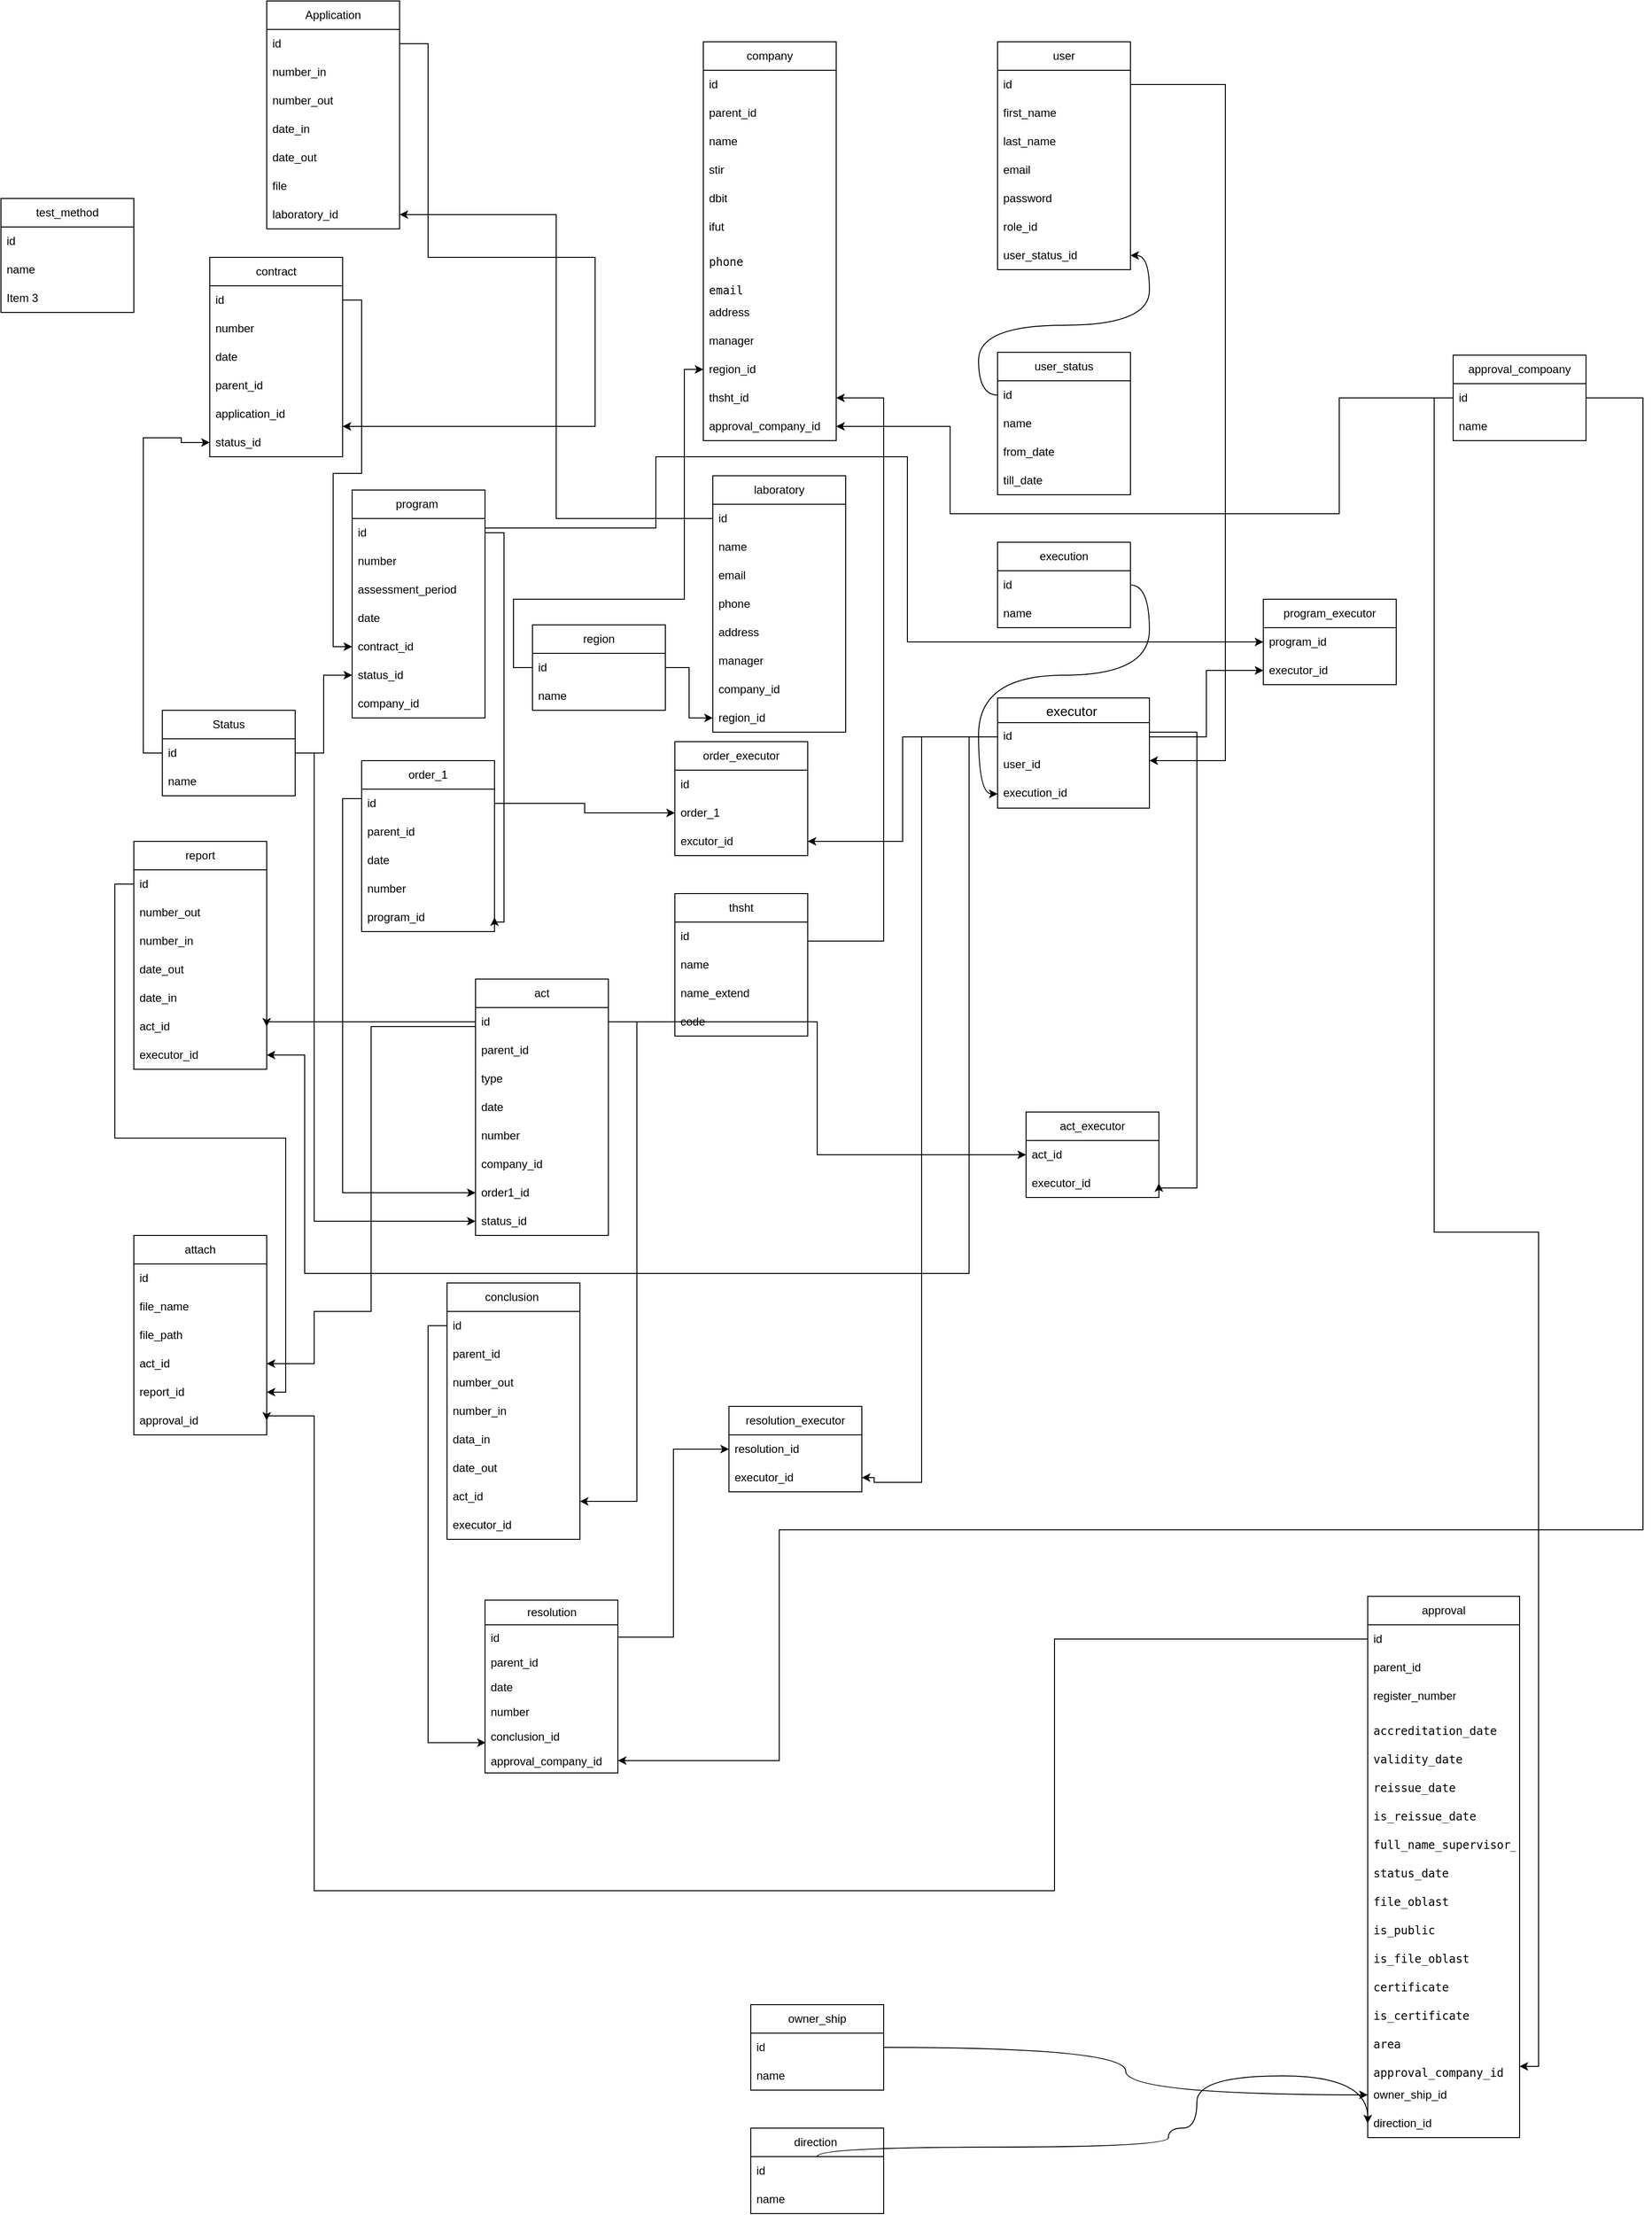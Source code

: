 <mxfile version="24.7.8">
  <diagram id="C5RBs43oDa-KdzZeNtuy" name="Page-1">
    <mxGraphModel dx="3342" dy="2492" grid="1" gridSize="10" guides="1" tooltips="1" connect="1" arrows="1" fold="1" page="1" pageScale="1" pageWidth="583" pageHeight="827" math="0" shadow="0">
      <root>
        <mxCell id="WIyWlLk6GJQsqaUBKTNV-0" />
        <mxCell id="WIyWlLk6GJQsqaUBKTNV-1" parent="WIyWlLk6GJQsqaUBKTNV-0" />
        <mxCell id="_0GJp40E4XRPGMCMtR_y-0" value="Status" style="swimlane;fontStyle=0;childLayout=stackLayout;horizontal=1;startSize=30;horizontalStack=0;resizeParent=1;resizeParentMax=0;resizeLast=0;collapsible=1;marginBottom=0;whiteSpace=wrap;html=1;" parent="WIyWlLk6GJQsqaUBKTNV-1" vertex="1">
          <mxGeometry x="-1320" y="-273" width="140" height="90" as="geometry" />
        </mxCell>
        <mxCell id="_0GJp40E4XRPGMCMtR_y-8" value="id" style="text;strokeColor=none;fillColor=none;align=left;verticalAlign=middle;spacingLeft=4;spacingRight=4;overflow=hidden;points=[[0,0.5],[1,0.5]];portConstraint=eastwest;rotatable=0;whiteSpace=wrap;html=1;" parent="_0GJp40E4XRPGMCMtR_y-0" vertex="1">
          <mxGeometry y="30" width="140" height="30" as="geometry" />
        </mxCell>
        <mxCell id="_0GJp40E4XRPGMCMtR_y-1" value="name" style="text;strokeColor=none;fillColor=none;align=left;verticalAlign=middle;spacingLeft=4;spacingRight=4;overflow=hidden;points=[[0,0.5],[1,0.5]];portConstraint=eastwest;rotatable=0;whiteSpace=wrap;html=1;" parent="_0GJp40E4XRPGMCMtR_y-0" vertex="1">
          <mxGeometry y="60" width="140" height="30" as="geometry" />
        </mxCell>
        <mxCell id="_0GJp40E4XRPGMCMtR_y-9" value="user" style="swimlane;fontStyle=0;childLayout=stackLayout;horizontal=1;startSize=30;horizontalStack=0;resizeParent=1;resizeParentMax=0;resizeLast=0;collapsible=1;marginBottom=0;whiteSpace=wrap;html=1;" parent="WIyWlLk6GJQsqaUBKTNV-1" vertex="1">
          <mxGeometry x="-440" y="-977" width="140" height="240" as="geometry" />
        </mxCell>
        <mxCell id="_0GJp40E4XRPGMCMtR_y-45" value="id" style="text;strokeColor=none;fillColor=none;align=left;verticalAlign=middle;spacingLeft=4;spacingRight=4;overflow=hidden;points=[[0,0.5],[1,0.5]];portConstraint=eastwest;rotatable=0;whiteSpace=wrap;html=1;" parent="_0GJp40E4XRPGMCMtR_y-9" vertex="1">
          <mxGeometry y="30" width="140" height="30" as="geometry" />
        </mxCell>
        <mxCell id="_0GJp40E4XRPGMCMtR_y-10" value="first_name" style="text;strokeColor=none;fillColor=none;align=left;verticalAlign=middle;spacingLeft=4;spacingRight=4;overflow=hidden;points=[[0,0.5],[1,0.5]];portConstraint=eastwest;rotatable=0;whiteSpace=wrap;html=1;" parent="_0GJp40E4XRPGMCMtR_y-9" vertex="1">
          <mxGeometry y="60" width="140" height="30" as="geometry" />
        </mxCell>
        <mxCell id="_0GJp40E4XRPGMCMtR_y-11" value="last_name" style="text;strokeColor=none;fillColor=none;align=left;verticalAlign=middle;spacingLeft=4;spacingRight=4;overflow=hidden;points=[[0,0.5],[1,0.5]];portConstraint=eastwest;rotatable=0;whiteSpace=wrap;html=1;" parent="_0GJp40E4XRPGMCMtR_y-9" vertex="1">
          <mxGeometry y="90" width="140" height="30" as="geometry" />
        </mxCell>
        <mxCell id="HGfd663y_UdAoQZzd6pX-118" value="email" style="text;strokeColor=none;fillColor=none;align=left;verticalAlign=middle;spacingLeft=4;spacingRight=4;overflow=hidden;points=[[0,0.5],[1,0.5]];portConstraint=eastwest;rotatable=0;whiteSpace=wrap;html=1;" parent="_0GJp40E4XRPGMCMtR_y-9" vertex="1">
          <mxGeometry y="120" width="140" height="30" as="geometry" />
        </mxCell>
        <mxCell id="_0GJp40E4XRPGMCMtR_y-12" value="password" style="text;strokeColor=none;fillColor=none;align=left;verticalAlign=middle;spacingLeft=4;spacingRight=4;overflow=hidden;points=[[0,0.5],[1,0.5]];portConstraint=eastwest;rotatable=0;whiteSpace=wrap;html=1;" parent="_0GJp40E4XRPGMCMtR_y-9" vertex="1">
          <mxGeometry y="150" width="140" height="30" as="geometry" />
        </mxCell>
        <mxCell id="HGfd663y_UdAoQZzd6pX-117" value="role_id" style="text;strokeColor=none;fillColor=none;align=left;verticalAlign=middle;spacingLeft=4;spacingRight=4;overflow=hidden;points=[[0,0.5],[1,0.5]];portConstraint=eastwest;rotatable=0;whiteSpace=wrap;html=1;" parent="_0GJp40E4XRPGMCMtR_y-9" vertex="1">
          <mxGeometry y="180" width="140" height="30" as="geometry" />
        </mxCell>
        <mxCell id="_0GJp40E4XRPGMCMtR_y-22" value="user_status_id" style="text;strokeColor=none;fillColor=none;align=left;verticalAlign=middle;spacingLeft=4;spacingRight=4;overflow=hidden;points=[[0,0.5],[1,0.5]];portConstraint=eastwest;rotatable=0;whiteSpace=wrap;html=1;" parent="_0GJp40E4XRPGMCMtR_y-9" vertex="1">
          <mxGeometry y="210" width="140" height="30" as="geometry" />
        </mxCell>
        <mxCell id="_0GJp40E4XRPGMCMtR_y-37" value="user_status" style="swimlane;fontStyle=0;childLayout=stackLayout;horizontal=1;startSize=30;horizontalStack=0;resizeParent=1;resizeParentMax=0;resizeLast=0;collapsible=1;marginBottom=0;whiteSpace=wrap;html=1;" parent="WIyWlLk6GJQsqaUBKTNV-1" vertex="1">
          <mxGeometry x="-440" y="-650" width="140" height="150" as="geometry" />
        </mxCell>
        <mxCell id="_0GJp40E4XRPGMCMtR_y-38" value="id&lt;span style=&quot;white-space: pre;&quot;&gt;&#x9;&lt;/span&gt;" style="text;strokeColor=none;fillColor=none;align=left;verticalAlign=middle;spacingLeft=4;spacingRight=4;overflow=hidden;points=[[0,0.5],[1,0.5]];portConstraint=eastwest;rotatable=0;whiteSpace=wrap;html=1;" parent="_0GJp40E4XRPGMCMtR_y-37" vertex="1">
          <mxGeometry y="30" width="140" height="30" as="geometry" />
        </mxCell>
        <mxCell id="_0GJp40E4XRPGMCMtR_y-39" value="name" style="text;strokeColor=none;fillColor=none;align=left;verticalAlign=middle;spacingLeft=4;spacingRight=4;overflow=hidden;points=[[0,0.5],[1,0.5]];portConstraint=eastwest;rotatable=0;whiteSpace=wrap;html=1;" parent="_0GJp40E4XRPGMCMtR_y-37" vertex="1">
          <mxGeometry y="60" width="140" height="30" as="geometry" />
        </mxCell>
        <mxCell id="_0GJp40E4XRPGMCMtR_y-40" value="from_date" style="text;strokeColor=none;fillColor=none;align=left;verticalAlign=middle;spacingLeft=4;spacingRight=4;overflow=hidden;points=[[0,0.5],[1,0.5]];portConstraint=eastwest;rotatable=0;whiteSpace=wrap;html=1;" parent="_0GJp40E4XRPGMCMtR_y-37" vertex="1">
          <mxGeometry y="90" width="140" height="30" as="geometry" />
        </mxCell>
        <mxCell id="_0GJp40E4XRPGMCMtR_y-41" value="till_date" style="text;strokeColor=none;fillColor=none;align=left;verticalAlign=middle;spacingLeft=4;spacingRight=4;overflow=hidden;points=[[0,0.5],[1,0.5]];portConstraint=eastwest;rotatable=0;whiteSpace=wrap;html=1;" parent="_0GJp40E4XRPGMCMtR_y-37" vertex="1">
          <mxGeometry y="120" width="140" height="30" as="geometry" />
        </mxCell>
        <mxCell id="_0GJp40E4XRPGMCMtR_y-47" value="Application" style="swimlane;fontStyle=0;childLayout=stackLayout;horizontal=1;startSize=30;horizontalStack=0;resizeParent=1;resizeParentMax=0;resizeLast=0;collapsible=1;marginBottom=0;whiteSpace=wrap;html=1;" parent="WIyWlLk6GJQsqaUBKTNV-1" vertex="1">
          <mxGeometry x="-1210" y="-1020" width="140" height="240" as="geometry" />
        </mxCell>
        <mxCell id="_0GJp40E4XRPGMCMtR_y-48" value="id" style="text;strokeColor=none;fillColor=none;align=left;verticalAlign=middle;spacingLeft=4;spacingRight=4;overflow=hidden;points=[[0,0.5],[1,0.5]];portConstraint=eastwest;rotatable=0;whiteSpace=wrap;html=1;" parent="_0GJp40E4XRPGMCMtR_y-47" vertex="1">
          <mxGeometry y="30" width="140" height="30" as="geometry" />
        </mxCell>
        <mxCell id="_0GJp40E4XRPGMCMtR_y-49" value="number_in" style="text;strokeColor=none;fillColor=none;align=left;verticalAlign=middle;spacingLeft=4;spacingRight=4;overflow=hidden;points=[[0,0.5],[1,0.5]];portConstraint=eastwest;rotatable=0;whiteSpace=wrap;html=1;" parent="_0GJp40E4XRPGMCMtR_y-47" vertex="1">
          <mxGeometry y="60" width="140" height="30" as="geometry" />
        </mxCell>
        <mxCell id="HGfd663y_UdAoQZzd6pX-146" value="number_out" style="text;strokeColor=none;fillColor=none;align=left;verticalAlign=middle;spacingLeft=4;spacingRight=4;overflow=hidden;points=[[0,0.5],[1,0.5]];portConstraint=eastwest;rotatable=0;whiteSpace=wrap;html=1;" parent="_0GJp40E4XRPGMCMtR_y-47" vertex="1">
          <mxGeometry y="90" width="140" height="30" as="geometry" />
        </mxCell>
        <mxCell id="HGfd663y_UdAoQZzd6pX-145" value="date_in" style="text;strokeColor=none;fillColor=none;align=left;verticalAlign=middle;spacingLeft=4;spacingRight=4;overflow=hidden;points=[[0,0.5],[1,0.5]];portConstraint=eastwest;rotatable=0;whiteSpace=wrap;html=1;" parent="_0GJp40E4XRPGMCMtR_y-47" vertex="1">
          <mxGeometry y="120" width="140" height="30" as="geometry" />
        </mxCell>
        <mxCell id="_0GJp40E4XRPGMCMtR_y-51" value="date_out" style="text;strokeColor=none;fillColor=none;align=left;verticalAlign=middle;spacingLeft=4;spacingRight=4;overflow=hidden;points=[[0,0.5],[1,0.5]];portConstraint=eastwest;rotatable=0;whiteSpace=wrap;html=1;" parent="_0GJp40E4XRPGMCMtR_y-47" vertex="1">
          <mxGeometry y="150" width="140" height="30" as="geometry" />
        </mxCell>
        <mxCell id="_0GJp40E4XRPGMCMtR_y-52" value="file" style="text;strokeColor=none;fillColor=none;align=left;verticalAlign=middle;spacingLeft=4;spacingRight=4;overflow=hidden;points=[[0,0.5],[1,0.5]];portConstraint=eastwest;rotatable=0;whiteSpace=wrap;html=1;" parent="_0GJp40E4XRPGMCMtR_y-47" vertex="1">
          <mxGeometry y="180" width="140" height="30" as="geometry" />
        </mxCell>
        <mxCell id="cGJB6SWenD1dophALHXv-0" value="laboratory_id" style="text;strokeColor=none;fillColor=none;align=left;verticalAlign=middle;spacingLeft=4;spacingRight=4;overflow=hidden;points=[[0,0.5],[1,0.5]];portConstraint=eastwest;rotatable=0;whiteSpace=wrap;html=1;" parent="_0GJp40E4XRPGMCMtR_y-47" vertex="1">
          <mxGeometry y="210" width="140" height="30" as="geometry" />
        </mxCell>
        <mxCell id="_0GJp40E4XRPGMCMtR_y-53" value="contract" style="swimlane;fontStyle=0;childLayout=stackLayout;horizontal=1;startSize=30;horizontalStack=0;resizeParent=1;resizeParentMax=0;resizeLast=0;collapsible=1;marginBottom=0;whiteSpace=wrap;html=1;" parent="WIyWlLk6GJQsqaUBKTNV-1" vertex="1">
          <mxGeometry x="-1270" y="-750" width="140" height="210" as="geometry" />
        </mxCell>
        <mxCell id="_0GJp40E4XRPGMCMtR_y-66" value="id" style="text;strokeColor=none;fillColor=none;align=left;verticalAlign=middle;spacingLeft=4;spacingRight=4;overflow=hidden;points=[[0,0.5],[1,0.5]];portConstraint=eastwest;rotatable=0;whiteSpace=wrap;html=1;" parent="_0GJp40E4XRPGMCMtR_y-53" vertex="1">
          <mxGeometry y="30" width="140" height="30" as="geometry" />
        </mxCell>
        <mxCell id="HGfd663y_UdAoQZzd6pX-155" value="number" style="text;strokeColor=none;fillColor=none;align=left;verticalAlign=middle;spacingLeft=4;spacingRight=4;overflow=hidden;points=[[0,0.5],[1,0.5]];portConstraint=eastwest;rotatable=0;whiteSpace=wrap;html=1;" parent="_0GJp40E4XRPGMCMtR_y-53" vertex="1">
          <mxGeometry y="60" width="140" height="30" as="geometry" />
        </mxCell>
        <mxCell id="HGfd663y_UdAoQZzd6pX-156" value="date" style="text;strokeColor=none;fillColor=none;align=left;verticalAlign=middle;spacingLeft=4;spacingRight=4;overflow=hidden;points=[[0,0.5],[1,0.5]];portConstraint=eastwest;rotatable=0;whiteSpace=wrap;html=1;" parent="_0GJp40E4XRPGMCMtR_y-53" vertex="1">
          <mxGeometry y="90" width="140" height="30" as="geometry" />
        </mxCell>
        <mxCell id="_0GJp40E4XRPGMCMtR_y-68" value="parent_id" style="text;strokeColor=none;fillColor=none;align=left;verticalAlign=middle;spacingLeft=4;spacingRight=4;overflow=hidden;points=[[0,0.5],[1,0.5]];portConstraint=eastwest;rotatable=0;whiteSpace=wrap;html=1;" parent="_0GJp40E4XRPGMCMtR_y-53" vertex="1">
          <mxGeometry y="120" width="140" height="30" as="geometry" />
        </mxCell>
        <mxCell id="_0GJp40E4XRPGMCMtR_y-54" value="application_id" style="text;strokeColor=none;fillColor=none;align=left;verticalAlign=middle;spacingLeft=4;spacingRight=4;overflow=hidden;points=[[0,0.5],[1,0.5]];portConstraint=eastwest;rotatable=0;whiteSpace=wrap;html=1;" parent="_0GJp40E4XRPGMCMtR_y-53" vertex="1">
          <mxGeometry y="150" width="140" height="30" as="geometry" />
        </mxCell>
        <mxCell id="HGfd663y_UdAoQZzd6pX-38" value="status_id" style="text;strokeColor=none;fillColor=none;align=left;verticalAlign=middle;spacingLeft=4;spacingRight=4;overflow=hidden;points=[[0,0.5],[1,0.5]];portConstraint=eastwest;rotatable=0;whiteSpace=wrap;html=1;" parent="_0GJp40E4XRPGMCMtR_y-53" vertex="1">
          <mxGeometry y="180" width="140" height="30" as="geometry" />
        </mxCell>
        <mxCell id="_0GJp40E4XRPGMCMtR_y-57" value="order_1" style="swimlane;fontStyle=0;childLayout=stackLayout;horizontal=1;startSize=30;horizontalStack=0;resizeParent=1;resizeParentMax=0;resizeLast=0;collapsible=1;marginBottom=0;whiteSpace=wrap;html=1;" parent="WIyWlLk6GJQsqaUBKTNV-1" vertex="1">
          <mxGeometry x="-1110" y="-220" width="140" height="180" as="geometry" />
        </mxCell>
        <mxCell id="_0GJp40E4XRPGMCMtR_y-63" value="id" style="text;strokeColor=none;fillColor=none;align=left;verticalAlign=middle;spacingLeft=4;spacingRight=4;overflow=hidden;points=[[0,0.5],[1,0.5]];portConstraint=eastwest;rotatable=0;whiteSpace=wrap;html=1;" parent="_0GJp40E4XRPGMCMtR_y-57" vertex="1">
          <mxGeometry y="30" width="140" height="30" as="geometry" />
        </mxCell>
        <mxCell id="_0GJp40E4XRPGMCMtR_y-59" value="parent_id" style="text;strokeColor=none;fillColor=none;align=left;verticalAlign=middle;spacingLeft=4;spacingRight=4;overflow=hidden;points=[[0,0.5],[1,0.5]];portConstraint=eastwest;rotatable=0;whiteSpace=wrap;html=1;" parent="_0GJp40E4XRPGMCMtR_y-57" vertex="1">
          <mxGeometry y="60" width="140" height="30" as="geometry" />
        </mxCell>
        <mxCell id="_0GJp40E4XRPGMCMtR_y-60" value="date" style="text;strokeColor=none;fillColor=none;align=left;verticalAlign=middle;spacingLeft=4;spacingRight=4;overflow=hidden;points=[[0,0.5],[1,0.5]];portConstraint=eastwest;rotatable=0;whiteSpace=wrap;html=1;" parent="_0GJp40E4XRPGMCMtR_y-57" vertex="1">
          <mxGeometry y="90" width="140" height="30" as="geometry" />
        </mxCell>
        <mxCell id="_0GJp40E4XRPGMCMtR_y-61" value="number" style="text;strokeColor=none;fillColor=none;align=left;verticalAlign=middle;spacingLeft=4;spacingRight=4;overflow=hidden;points=[[0,0.5],[1,0.5]];portConstraint=eastwest;rotatable=0;whiteSpace=wrap;html=1;" parent="_0GJp40E4XRPGMCMtR_y-57" vertex="1">
          <mxGeometry y="120" width="140" height="30" as="geometry" />
        </mxCell>
        <mxCell id="_0GJp40E4XRPGMCMtR_y-62" value="program_id" style="text;strokeColor=none;fillColor=none;align=left;verticalAlign=middle;spacingLeft=4;spacingRight=4;overflow=hidden;points=[[0,0.5],[1,0.5]];portConstraint=eastwest;rotatable=0;whiteSpace=wrap;html=1;" parent="_0GJp40E4XRPGMCMtR_y-57" vertex="1">
          <mxGeometry y="150" width="140" height="30" as="geometry" />
        </mxCell>
        <mxCell id="_0GJp40E4XRPGMCMtR_y-72" value="executor " style="swimlane;fontStyle=0;childLayout=stackLayout;horizontal=1;startSize=26;horizontalStack=0;resizeParent=1;resizeParentMax=0;resizeLast=0;collapsible=1;marginBottom=0;align=center;fontSize=14;" parent="WIyWlLk6GJQsqaUBKTNV-1" vertex="1">
          <mxGeometry x="-440" y="-286" width="160" height="116" as="geometry" />
        </mxCell>
        <mxCell id="HGfd663y_UdAoQZzd6pX-63" value="id" style="text;strokeColor=none;fillColor=none;spacingLeft=4;spacingRight=4;overflow=hidden;rotatable=0;points=[[0,0.5],[1,0.5]];portConstraint=eastwest;fontSize=12;whiteSpace=wrap;html=1;" parent="_0GJp40E4XRPGMCMtR_y-72" vertex="1">
          <mxGeometry y="26" width="160" height="30" as="geometry" />
        </mxCell>
        <mxCell id="_0GJp40E4XRPGMCMtR_y-74" value="user_id" style="text;strokeColor=none;fillColor=none;spacingLeft=4;spacingRight=4;overflow=hidden;rotatable=0;points=[[0,0.5],[1,0.5]];portConstraint=eastwest;fontSize=12;whiteSpace=wrap;html=1;" parent="_0GJp40E4XRPGMCMtR_y-72" vertex="1">
          <mxGeometry y="56" width="160" height="30" as="geometry" />
        </mxCell>
        <mxCell id="HGfd663y_UdAoQZzd6pX-70" value="execution_id" style="text;strokeColor=none;fillColor=none;spacingLeft=4;spacingRight=4;overflow=hidden;rotatable=0;points=[[0,0.5],[1,0.5]];portConstraint=eastwest;fontSize=12;whiteSpace=wrap;html=1;" parent="_0GJp40E4XRPGMCMtR_y-72" vertex="1">
          <mxGeometry y="86" width="160" height="30" as="geometry" />
        </mxCell>
        <mxCell id="_0GJp40E4XRPGMCMtR_y-85" value="conclusion&amp;nbsp;" style="swimlane;fontStyle=0;childLayout=stackLayout;horizontal=1;startSize=30;horizontalStack=0;resizeParent=1;resizeParentMax=0;resizeLast=0;collapsible=1;marginBottom=0;whiteSpace=wrap;html=1;" parent="WIyWlLk6GJQsqaUBKTNV-1" vertex="1">
          <mxGeometry x="-1020" y="330" width="140" height="270" as="geometry" />
        </mxCell>
        <mxCell id="HGfd663y_UdAoQZzd6pX-55" value="id" style="text;strokeColor=none;fillColor=none;align=left;verticalAlign=middle;spacingLeft=4;spacingRight=4;overflow=hidden;points=[[0,0.5],[1,0.5]];portConstraint=eastwest;rotatable=0;whiteSpace=wrap;html=1;" parent="_0GJp40E4XRPGMCMtR_y-85" vertex="1">
          <mxGeometry y="30" width="140" height="30" as="geometry" />
        </mxCell>
        <mxCell id="_0GJp40E4XRPGMCMtR_y-86" value="parent_id" style="text;strokeColor=none;fillColor=none;align=left;verticalAlign=middle;spacingLeft=4;spacingRight=4;overflow=hidden;points=[[0,0.5],[1,0.5]];portConstraint=eastwest;rotatable=0;whiteSpace=wrap;html=1;" parent="_0GJp40E4XRPGMCMtR_y-85" vertex="1">
          <mxGeometry y="60" width="140" height="30" as="geometry" />
        </mxCell>
        <mxCell id="_0GJp40E4XRPGMCMtR_y-87" value="number_out" style="text;strokeColor=none;fillColor=none;align=left;verticalAlign=middle;spacingLeft=4;spacingRight=4;overflow=hidden;points=[[0,0.5],[1,0.5]];portConstraint=eastwest;rotatable=0;whiteSpace=wrap;html=1;" parent="_0GJp40E4XRPGMCMtR_y-85" vertex="1">
          <mxGeometry y="90" width="140" height="30" as="geometry" />
        </mxCell>
        <mxCell id="_0GJp40E4XRPGMCMtR_y-88" value="number_in" style="text;strokeColor=none;fillColor=none;align=left;verticalAlign=middle;spacingLeft=4;spacingRight=4;overflow=hidden;points=[[0,0.5],[1,0.5]];portConstraint=eastwest;rotatable=0;whiteSpace=wrap;html=1;" parent="_0GJp40E4XRPGMCMtR_y-85" vertex="1">
          <mxGeometry y="120" width="140" height="30" as="geometry" />
        </mxCell>
        <mxCell id="_0GJp40E4XRPGMCMtR_y-89" value="data_in" style="text;strokeColor=none;fillColor=none;align=left;verticalAlign=middle;spacingLeft=4;spacingRight=4;overflow=hidden;points=[[0,0.5],[1,0.5]];portConstraint=eastwest;rotatable=0;whiteSpace=wrap;html=1;" parent="_0GJp40E4XRPGMCMtR_y-85" vertex="1">
          <mxGeometry y="150" width="140" height="30" as="geometry" />
        </mxCell>
        <mxCell id="_0GJp40E4XRPGMCMtR_y-90" value="date_out" style="text;strokeColor=none;fillColor=none;align=left;verticalAlign=middle;spacingLeft=4;spacingRight=4;overflow=hidden;points=[[0,0.5],[1,0.5]];portConstraint=eastwest;rotatable=0;whiteSpace=wrap;html=1;" parent="_0GJp40E4XRPGMCMtR_y-85" vertex="1">
          <mxGeometry y="180" width="140" height="30" as="geometry" />
        </mxCell>
        <mxCell id="HGfd663y_UdAoQZzd6pX-40" value="act_id" style="text;strokeColor=none;fillColor=none;align=left;verticalAlign=middle;spacingLeft=4;spacingRight=4;overflow=hidden;points=[[0,0.5],[1,0.5]];portConstraint=eastwest;rotatable=0;whiteSpace=wrap;html=1;" parent="_0GJp40E4XRPGMCMtR_y-85" vertex="1">
          <mxGeometry y="210" width="140" height="30" as="geometry" />
        </mxCell>
        <mxCell id="LFnrv92oIduF9wudhQvl-5" value="executor_id" style="text;strokeColor=none;fillColor=none;align=left;verticalAlign=middle;spacingLeft=4;spacingRight=4;overflow=hidden;points=[[0,0.5],[1,0.5]];portConstraint=eastwest;rotatable=0;whiteSpace=wrap;html=1;" parent="_0GJp40E4XRPGMCMtR_y-85" vertex="1">
          <mxGeometry y="240" width="140" height="30" as="geometry" />
        </mxCell>
        <mxCell id="5HV2TPba1hzg31E9H7ek-14" style="edgeStyle=orthogonalEdgeStyle;rounded=0;orthogonalLoop=1;jettySize=auto;html=1;exitX=0;exitY=0.5;exitDx=0;exitDy=0;" parent="WIyWlLk6GJQsqaUBKTNV-1" source="_0GJp40E4XRPGMCMtR_y-95" target="HGfd663y_UdAoQZzd6pX-27" edge="1">
          <mxGeometry relative="1" as="geometry">
            <Array as="points">
              <mxPoint x="-950" y="-318" />
              <mxPoint x="-950" y="-390" />
              <mxPoint x="-770" y="-390" />
              <mxPoint x="-770" y="-632" />
            </Array>
          </mxGeometry>
        </mxCell>
        <mxCell id="_0GJp40E4XRPGMCMtR_y-92" value="region" style="swimlane;fontStyle=0;childLayout=stackLayout;horizontal=1;startSize=30;horizontalStack=0;resizeParent=1;resizeParentMax=0;resizeLast=0;collapsible=1;marginBottom=0;whiteSpace=wrap;html=1;" parent="WIyWlLk6GJQsqaUBKTNV-1" vertex="1">
          <mxGeometry x="-930" y="-363" width="140" height="90" as="geometry" />
        </mxCell>
        <mxCell id="_0GJp40E4XRPGMCMtR_y-95" value="id" style="text;strokeColor=none;fillColor=none;align=left;verticalAlign=middle;spacingLeft=4;spacingRight=4;overflow=hidden;points=[[0,0.5],[1,0.5]];portConstraint=eastwest;rotatable=0;whiteSpace=wrap;html=1;" parent="_0GJp40E4XRPGMCMtR_y-92" vertex="1">
          <mxGeometry y="30" width="140" height="30" as="geometry" />
        </mxCell>
        <mxCell id="_0GJp40E4XRPGMCMtR_y-100" value="name&amp;nbsp;" style="text;strokeColor=none;fillColor=none;align=left;verticalAlign=middle;spacingLeft=4;spacingRight=4;overflow=hidden;points=[[0,0.5],[1,0.5]];portConstraint=eastwest;rotatable=0;whiteSpace=wrap;html=1;" parent="_0GJp40E4XRPGMCMtR_y-92" vertex="1">
          <mxGeometry y="60" width="140" height="30" as="geometry" />
        </mxCell>
        <mxCell id="_0GJp40E4XRPGMCMtR_y-101" value="owner_ship" style="swimlane;fontStyle=0;childLayout=stackLayout;horizontal=1;startSize=30;horizontalStack=0;resizeParent=1;resizeParentMax=0;resizeLast=0;collapsible=1;marginBottom=0;whiteSpace=wrap;html=1;" parent="WIyWlLk6GJQsqaUBKTNV-1" vertex="1">
          <mxGeometry x="-700" y="1090" width="140" height="90" as="geometry" />
        </mxCell>
        <mxCell id="_0GJp40E4XRPGMCMtR_y-102" value="id" style="text;align=left;verticalAlign=middle;spacingLeft=4;spacingRight=4;overflow=hidden;points=[[0,0.5],[1,0.5]];portConstraint=eastwest;rotatable=0;whiteSpace=wrap;html=1;" parent="_0GJp40E4XRPGMCMtR_y-101" vertex="1">
          <mxGeometry y="30" width="140" height="30" as="geometry" />
        </mxCell>
        <mxCell id="_0GJp40E4XRPGMCMtR_y-103" value="name" style="text;align=left;verticalAlign=middle;spacingLeft=4;spacingRight=4;overflow=hidden;points=[[0,0.5],[1,0.5]];portConstraint=eastwest;rotatable=0;whiteSpace=wrap;html=1;" parent="_0GJp40E4XRPGMCMtR_y-101" vertex="1">
          <mxGeometry y="60" width="140" height="30" as="geometry" />
        </mxCell>
        <mxCell id="_0GJp40E4XRPGMCMtR_y-105" value="direction&amp;nbsp;" style="swimlane;fontStyle=0;childLayout=stackLayout;horizontal=1;startSize=30;horizontalStack=0;resizeParent=1;resizeParentMax=0;resizeLast=0;collapsible=1;marginBottom=0;whiteSpace=wrap;html=1;" parent="WIyWlLk6GJQsqaUBKTNV-1" vertex="1">
          <mxGeometry x="-700" y="1220" width="140" height="90" as="geometry" />
        </mxCell>
        <mxCell id="_0GJp40E4XRPGMCMtR_y-108" value="id" style="text;strokeColor=none;fillColor=none;align=left;verticalAlign=middle;spacingLeft=4;spacingRight=4;overflow=hidden;points=[[0,0.5],[1,0.5]];portConstraint=eastwest;rotatable=0;whiteSpace=wrap;html=1;" parent="_0GJp40E4XRPGMCMtR_y-105" vertex="1">
          <mxGeometry y="30" width="140" height="30" as="geometry" />
        </mxCell>
        <mxCell id="_0GJp40E4XRPGMCMtR_y-106" value="name" style="text;strokeColor=none;fillColor=none;align=left;verticalAlign=middle;spacingLeft=4;spacingRight=4;overflow=hidden;points=[[0,0.5],[1,0.5]];portConstraint=eastwest;rotatable=0;whiteSpace=wrap;html=1;" parent="_0GJp40E4XRPGMCMtR_y-105" vertex="1">
          <mxGeometry y="60" width="140" height="30" as="geometry" />
        </mxCell>
        <mxCell id="_0GJp40E4XRPGMCMtR_y-130" value="thsht" style="swimlane;fontStyle=0;childLayout=stackLayout;horizontal=1;startSize=30;horizontalStack=0;resizeParent=1;resizeParentMax=0;resizeLast=0;collapsible=1;marginBottom=0;whiteSpace=wrap;html=1;" parent="WIyWlLk6GJQsqaUBKTNV-1" vertex="1">
          <mxGeometry x="-780" y="-80" width="140" height="150" as="geometry" />
        </mxCell>
        <mxCell id="_0GJp40E4XRPGMCMtR_y-131" value="id" style="text;strokeColor=none;fillColor=none;align=left;verticalAlign=middle;spacingLeft=4;spacingRight=4;overflow=hidden;points=[[0,0.5],[1,0.5]];portConstraint=eastwest;rotatable=0;whiteSpace=wrap;html=1;" parent="_0GJp40E4XRPGMCMtR_y-130" vertex="1">
          <mxGeometry y="30" width="140" height="30" as="geometry" />
        </mxCell>
        <mxCell id="_0GJp40E4XRPGMCMtR_y-132" value="name" style="text;strokeColor=none;fillColor=none;align=left;verticalAlign=middle;spacingLeft=4;spacingRight=4;overflow=hidden;points=[[0,0.5],[1,0.5]];portConstraint=eastwest;rotatable=0;whiteSpace=wrap;html=1;" parent="_0GJp40E4XRPGMCMtR_y-130" vertex="1">
          <mxGeometry y="60" width="140" height="30" as="geometry" />
        </mxCell>
        <mxCell id="_0GJp40E4XRPGMCMtR_y-133" value="name_extend&amp;nbsp;" style="text;strokeColor=none;fillColor=none;align=left;verticalAlign=middle;spacingLeft=4;spacingRight=4;overflow=hidden;points=[[0,0.5],[1,0.5]];portConstraint=eastwest;rotatable=0;whiteSpace=wrap;html=1;" parent="_0GJp40E4XRPGMCMtR_y-130" vertex="1">
          <mxGeometry y="90" width="140" height="30" as="geometry" />
        </mxCell>
        <mxCell id="_0GJp40E4XRPGMCMtR_y-134" value="code" style="text;strokeColor=none;fillColor=none;align=left;verticalAlign=middle;spacingLeft=4;spacingRight=4;overflow=hidden;points=[[0,0.5],[1,0.5]];portConstraint=eastwest;rotatable=0;whiteSpace=wrap;html=1;" parent="_0GJp40E4XRPGMCMtR_y-130" vertex="1">
          <mxGeometry y="120" width="140" height="30" as="geometry" />
        </mxCell>
        <mxCell id="_0GJp40E4XRPGMCMtR_y-136" value="laboratory" style="swimlane;fontStyle=0;childLayout=stackLayout;horizontal=1;startSize=30;horizontalStack=0;resizeParent=1;resizeParentMax=0;resizeLast=0;collapsible=1;marginBottom=0;whiteSpace=wrap;html=1;" parent="WIyWlLk6GJQsqaUBKTNV-1" vertex="1">
          <mxGeometry x="-740" y="-520" width="140" height="270" as="geometry" />
        </mxCell>
        <mxCell id="_0GJp40E4XRPGMCMtR_y-137" value="id" style="text;strokeColor=none;fillColor=none;align=left;verticalAlign=middle;spacingLeft=4;spacingRight=4;overflow=hidden;points=[[0,0.5],[1,0.5]];portConstraint=eastwest;rotatable=0;whiteSpace=wrap;html=1;" parent="_0GJp40E4XRPGMCMtR_y-136" vertex="1">
          <mxGeometry y="30" width="140" height="30" as="geometry" />
        </mxCell>
        <mxCell id="_0GJp40E4XRPGMCMtR_y-139" value="name" style="text;strokeColor=none;fillColor=none;align=left;verticalAlign=middle;spacingLeft=4;spacingRight=4;overflow=hidden;points=[[0,0.5],[1,0.5]];portConstraint=eastwest;rotatable=0;whiteSpace=wrap;html=1;" parent="_0GJp40E4XRPGMCMtR_y-136" vertex="1">
          <mxGeometry y="60" width="140" height="30" as="geometry" />
        </mxCell>
        <mxCell id="_0GJp40E4XRPGMCMtR_y-141" value="email" style="text;strokeColor=none;fillColor=none;align=left;verticalAlign=middle;spacingLeft=4;spacingRight=4;overflow=hidden;points=[[0,0.5],[1,0.5]];portConstraint=eastwest;rotatable=0;whiteSpace=wrap;html=1;" parent="_0GJp40E4XRPGMCMtR_y-136" vertex="1">
          <mxGeometry y="90" width="140" height="30" as="geometry" />
        </mxCell>
        <mxCell id="_0GJp40E4XRPGMCMtR_y-142" value="phone" style="text;strokeColor=none;fillColor=none;align=left;verticalAlign=middle;spacingLeft=4;spacingRight=4;overflow=hidden;points=[[0,0.5],[1,0.5]];portConstraint=eastwest;rotatable=0;whiteSpace=wrap;html=1;" parent="_0GJp40E4XRPGMCMtR_y-136" vertex="1">
          <mxGeometry y="120" width="140" height="30" as="geometry" />
        </mxCell>
        <mxCell id="_0GJp40E4XRPGMCMtR_y-140" value="address" style="text;strokeColor=none;fillColor=none;align=left;verticalAlign=middle;spacingLeft=4;spacingRight=4;overflow=hidden;points=[[0,0.5],[1,0.5]];portConstraint=eastwest;rotatable=0;whiteSpace=wrap;html=1;" parent="_0GJp40E4XRPGMCMtR_y-136" vertex="1">
          <mxGeometry y="150" width="140" height="30" as="geometry" />
        </mxCell>
        <mxCell id="HGfd663y_UdAoQZzd6pX-108" value="manager" style="text;strokeColor=none;fillColor=none;align=left;verticalAlign=middle;spacingLeft=4;spacingRight=4;overflow=hidden;points=[[0,0.5],[1,0.5]];portConstraint=eastwest;rotatable=0;whiteSpace=wrap;html=1;" parent="_0GJp40E4XRPGMCMtR_y-136" vertex="1">
          <mxGeometry y="180" width="140" height="30" as="geometry" />
        </mxCell>
        <mxCell id="LFnrv92oIduF9wudhQvl-25" value="company_id" style="text;strokeColor=none;fillColor=none;align=left;verticalAlign=middle;spacingLeft=4;spacingRight=4;overflow=hidden;points=[[0,0.5],[1,0.5]];portConstraint=eastwest;rotatable=0;whiteSpace=wrap;html=1;" parent="_0GJp40E4XRPGMCMtR_y-136" vertex="1">
          <mxGeometry y="210" width="140" height="30" as="geometry" />
        </mxCell>
        <mxCell id="HGfd663y_UdAoQZzd6pX-29" value="region_id" style="text;strokeColor=none;fillColor=none;align=left;verticalAlign=middle;spacingLeft=4;spacingRight=4;overflow=hidden;points=[[0,0.5],[1,0.5]];portConstraint=eastwest;rotatable=0;whiteSpace=wrap;html=1;" parent="_0GJp40E4XRPGMCMtR_y-136" vertex="1">
          <mxGeometry y="240" width="140" height="30" as="geometry" />
        </mxCell>
        <mxCell id="_0GJp40E4XRPGMCMtR_y-144" value="approval" style="swimlane;fontStyle=0;childLayout=stackLayout;horizontal=1;startSize=30;horizontalStack=0;resizeParent=1;resizeParentMax=0;resizeLast=0;collapsible=1;marginBottom=0;whiteSpace=wrap;html=1;" parent="WIyWlLk6GJQsqaUBKTNV-1" vertex="1">
          <mxGeometry x="-50" y="660" width="160" height="570" as="geometry" />
        </mxCell>
        <mxCell id="_0GJp40E4XRPGMCMtR_y-145" value="id" style="text;strokeColor=none;fillColor=none;align=left;verticalAlign=middle;spacingLeft=4;spacingRight=4;overflow=hidden;points=[[0,0.5],[1,0.5]];portConstraint=eastwest;rotatable=0;whiteSpace=wrap;html=1;" parent="_0GJp40E4XRPGMCMtR_y-144" vertex="1">
          <mxGeometry y="30" width="160" height="30" as="geometry" />
        </mxCell>
        <mxCell id="nrA7Ukgtct_sgomqUrNe-12" value="parent_id" style="text;strokeColor=none;fillColor=none;align=left;verticalAlign=middle;spacingLeft=4;spacingRight=4;overflow=hidden;points=[[0,0.5],[1,0.5]];portConstraint=eastwest;rotatable=0;whiteSpace=wrap;html=1;" parent="_0GJp40E4XRPGMCMtR_y-144" vertex="1">
          <mxGeometry y="60" width="160" height="30" as="geometry" />
        </mxCell>
        <mxCell id="_0GJp40E4XRPGMCMtR_y-159" value="register_number" style="text;strokeColor=none;fillColor=none;align=left;verticalAlign=middle;spacingLeft=4;spacingRight=4;overflow=hidden;points=[[0,0.5],[1,0.5]];portConstraint=eastwest;rotatable=0;whiteSpace=wrap;html=1;" parent="_0GJp40E4XRPGMCMtR_y-144" vertex="1">
          <mxGeometry y="90" width="160" height="30" as="geometry" />
        </mxCell>
        <mxCell id="_0GJp40E4XRPGMCMtR_y-146" value="&lt;pre style=&quot;margin-top: 12px; padding-bottom: 0px;&quot; class=&quot;prettyprint&quot;&gt;&lt;span class=&quot;str&quot;&gt;accreditation_date&lt;/span&gt;&lt;/pre&gt;" style="text;strokeColor=none;fillColor=none;align=left;verticalAlign=middle;spacingLeft=4;spacingRight=4;overflow=hidden;points=[[0,0.5],[1,0.5]];portConstraint=eastwest;rotatable=0;whiteSpace=wrap;html=1;" parent="_0GJp40E4XRPGMCMtR_y-144" vertex="1">
          <mxGeometry y="120" width="160" height="30" as="geometry" />
        </mxCell>
        <mxCell id="_0GJp40E4XRPGMCMtR_y-147" value="&lt;pre style=&quot;margin-top: 12px;&quot; class=&quot;prettyprint&quot;&gt;&lt;span class=&quot;str&quot;&gt;validity_date&lt;/span&gt;&lt;/pre&gt;" style="text;strokeColor=none;fillColor=none;align=left;verticalAlign=middle;spacingLeft=4;spacingRight=4;overflow=hidden;points=[[0,0.5],[1,0.5]];portConstraint=eastwest;rotatable=0;whiteSpace=wrap;html=1;" parent="_0GJp40E4XRPGMCMtR_y-144" vertex="1">
          <mxGeometry y="150" width="160" height="30" as="geometry" />
        </mxCell>
        <mxCell id="_0GJp40E4XRPGMCMtR_y-148" value="&lt;pre class=&quot;prettyprint&quot;&gt;reissue_date&lt;/pre&gt;" style="text;strokeColor=none;fillColor=none;align=left;verticalAlign=middle;spacingLeft=4;spacingRight=4;overflow=hidden;points=[[0,0.5],[1,0.5]];portConstraint=eastwest;rotatable=0;whiteSpace=wrap;html=1;" parent="_0GJp40E4XRPGMCMtR_y-144" vertex="1">
          <mxGeometry y="180" width="160" height="30" as="geometry" />
        </mxCell>
        <mxCell id="_0GJp40E4XRPGMCMtR_y-149" value="&lt;pre class=&quot;prettyprint&quot;&gt;&lt;span class=&quot;str&quot;&gt;is_reissue_date&lt;/span&gt;&lt;/pre&gt;" style="text;strokeColor=none;fillColor=none;align=left;verticalAlign=middle;spacingLeft=4;spacingRight=4;overflow=hidden;points=[[0,0.5],[1,0.5]];portConstraint=eastwest;rotatable=0;whiteSpace=wrap;html=1;" parent="_0GJp40E4XRPGMCMtR_y-144" vertex="1">
          <mxGeometry y="210" width="160" height="30" as="geometry" />
        </mxCell>
        <mxCell id="_0GJp40E4XRPGMCMtR_y-150" value="&lt;pre class=&quot;prettyprint&quot;&gt;&lt;span class=&quot;str&quot;&gt;full_name_supervisor_ao&lt;/span&gt;&lt;/pre&gt;" style="text;strokeColor=none;fillColor=none;align=left;verticalAlign=middle;spacingLeft=4;spacingRight=4;overflow=hidden;points=[[0,0.5],[1,0.5]];portConstraint=eastwest;rotatable=0;whiteSpace=wrap;html=1;" parent="_0GJp40E4XRPGMCMtR_y-144" vertex="1">
          <mxGeometry y="240" width="160" height="30" as="geometry" />
        </mxCell>
        <mxCell id="_0GJp40E4XRPGMCMtR_y-151" value="&lt;pre class=&quot;prettyprint&quot;&gt;&lt;span class=&quot;str&quot;&gt;status_date&lt;/span&gt;&lt;/pre&gt;" style="text;strokeColor=none;fillColor=none;align=left;verticalAlign=middle;spacingLeft=4;spacingRight=4;overflow=hidden;points=[[0,0.5],[1,0.5]];portConstraint=eastwest;rotatable=0;whiteSpace=wrap;html=1;" parent="_0GJp40E4XRPGMCMtR_y-144" vertex="1">
          <mxGeometry y="270" width="160" height="30" as="geometry" />
        </mxCell>
        <mxCell id="_0GJp40E4XRPGMCMtR_y-152" value="&lt;meta charset=&quot;utf-8&quot;&gt;&lt;pre class=&quot;prettyprint&quot;&gt;&lt;span class=&quot;str&quot;&gt;file_oblast&lt;/span&gt;&lt;/pre&gt;" style="text;strokeColor=none;fillColor=none;align=left;verticalAlign=middle;spacingLeft=4;spacingRight=4;overflow=hidden;points=[[0,0.5],[1,0.5]];portConstraint=eastwest;rotatable=0;whiteSpace=wrap;html=1;" parent="_0GJp40E4XRPGMCMtR_y-144" vertex="1">
          <mxGeometry y="300" width="160" height="30" as="geometry" />
        </mxCell>
        <mxCell id="_0GJp40E4XRPGMCMtR_y-153" value="&lt;meta charset=&quot;utf-8&quot;&gt;&lt;pre class=&quot;prettyprint&quot;&gt;&lt;span class=&quot;str&quot;&gt;is_public&lt;/span&gt;&lt;/pre&gt;" style="text;strokeColor=none;fillColor=none;align=left;verticalAlign=middle;spacingLeft=4;spacingRight=4;overflow=hidden;points=[[0,0.5],[1,0.5]];portConstraint=eastwest;rotatable=0;whiteSpace=wrap;html=1;" parent="_0GJp40E4XRPGMCMtR_y-144" vertex="1">
          <mxGeometry y="330" width="160" height="30" as="geometry" />
        </mxCell>
        <mxCell id="_0GJp40E4XRPGMCMtR_y-155" value="&lt;pre class=&quot;prettyprint&quot;&gt;&lt;span style=&quot;color: rgba(0, 0, 0, 0); font-size: 0px; white-space-collapse: collapse;&quot;&gt;%3CmxGraphModel%3E%3Croot%3E%3CmxCell%20id%3D%220%22%2F%3E%3CmxCell%20id%3D%221%22%20parent%3D%220%22%2F%3E%3CmxCell%20id%3D%222%22%20value%3D%22%26lt%3Bmeta%20charset%3D%26quot%3Butf-8%26quot%3B%26gt%3B%26lt%3Bpre%20class%3D%26quot%3Bprettyprint%26quot%3B%26gt%3B%26lt%3Bspan%20class%3D%26quot%3Bstr%26quot%3B%26gt%3Bis_file_oblast%26lt%3B%2Fspan%26gt%3B%26lt%3B%2Fpre%26gt%3B%22%20style%3D%22swimlane%3BfontStyle%3D0%3BchildLayout%3DstackLayout%3Bhorizontal%3D1%3BstartSize%3D30%3BhorizontalStack%3D0%3BresizeParent%3D1%3BresizeParentMax%3D0%3BresizeLast%3D0%3Bcollapsible%3D1%3BmarginBottom%3D0%3BwhiteSpace%3Dwrap%3Bhtml%3D1%3B%22%20vertex%3D%221%22%20parent%3D%221%22%3E%3CmxGeometry%20x%3D%221170%22%20y%3D%22665%22%20width%3D%22160%22%20height%3D%22330%22%20as%3D%22geometry%22%2F%3E%3C%2FmxCell%3E%3CmxCell%20id%3D%223%22%20value%3D%22id%22%20style%3D%22text%3BstrokeColor%3Dnone%3BfillColor%3Dnone%3Balign%3Dleft%3BverticalAlign%3Dmiddle%3BspacingLeft%3D4%3BspacingRight%3D4%3Boverflow%3Dhidden%3Bpoints%3D%5B%5B0%2C0.5%5D%2C%5B1%2C0.5%5D%5D%3BportConstraint%3Deastwest%3Brotatable%3D0%3BwhiteSpace%3Dwrap%3Bhtml%3D1%3B%22%20vertex%3D%221%22%20parent%3D%222%22%3E%3CmxGeometry%20y%3D%2230%22%20width%3D%22160%22%20height%3D%2230%22%20as%3D%22geometry%22%2F%3E%3C%2FmxCell%3E%3CmxCell%20id%3D%224%22%20value%3D%22%26lt%3Bpre%20style%3D%26quot%3Bmargin-top%3A%200px%3B%20padding-bottom%3A%200px%3B%26quot%3B%20class%3D%26quot%3Bprettyprint%26quot%3B%26gt%3B%26lt%3Bspan%20class%3D%26quot%3Bstr%26quot%3B%26gt%3Baccreditation_date%26lt%3B%2Fspan%26gt%3B%26lt%3B%2Fpre%26gt%3B%22%20style%3D%22text%3BstrokeColor%3Dnone%3BfillColor%3Dnone%3Balign%3Dleft%3BverticalAlign%3Dmiddle%3BspacingLeft%3D4%3BspacingRight%3D4%3Boverflow%3Dhidden%3Bpoints%3D%5B%5B0%2C0.5%5D%2C%5B1%2C0.5%5D%5D%3BportConstraint%3Deastwest%3Brotatable%3D0%3BwhiteSpace%3Dwrap%3Bhtml%3D1%3B%22%20vertex%3D%221%22%20parent%3D%222%22%3E%3CmxGeometry%20y%3D%2260%22%20width%3D%22160%22%20height%3D%2230%22%20as%3D%22geometry%22%2F%3E%3C%2FmxCell%3E%3CmxCell%20id%3D%225%22%20value%3D%22%26lt%3Bpre%20class%3D%26quot%3Bprettyprint%26quot%3B%26gt%3B%26lt%3Bspan%20class%3D%26quot%3Bstr%26quot%3B%26gt%3Bvalidity_date%26lt%3B%2Fspan%26gt%3B%26lt%3B%2Fpre%26gt%3B%22%20style%3D%22text%3BstrokeColor%3Dnone%3BfillColor%3Dnone%3Balign%3Dleft%3BverticalAlign%3Dmiddle%3BspacingLeft%3D4%3BspacingRight%3D4%3Boverflow%3Dhidden%3Bpoints%3D%5B%5B0%2C0.5%5D%2C%5B1%2C0.5%5D%5D%3BportConstraint%3Deastwest%3Brotatable%3D0%3BwhiteSpace%3Dwrap%3Bhtml%3D1%3B%22%20vertex%3D%221%22%20parent%3D%222%22%3E%3CmxGeometry%20y%3D%2290%22%20width%3D%22160%22%20height%3D%2230%22%20as%3D%22geometry%22%2F%3E%3C%2FmxCell%3E%3CmxCell%20id%3D%226%22%20value%3D%22%26lt%3Bpre%20class%3D%26quot%3Bprettyprint%26quot%3B%26gt%3Breissue_date%26lt%3B%2Fpre%26gt%3B%22%20style%3D%22text%3BstrokeColor%3Dnone%3BfillColor%3Dnone%3Balign%3Dleft%3BverticalAlign%3Dmiddle%3BspacingLeft%3D4%3BspacingRight%3D4%3Boverflow%3Dhidden%3Bpoints%3D%5B%5B0%2C0.5%5D%2C%5B1%2C0.5%5D%5D%3BportConstraint%3Deastwest%3Brotatable%3D0%3BwhiteSpace%3Dwrap%3Bhtml%3D1%3B%22%20vertex%3D%221%22%20parent%3D%222%22%3E%3CmxGeometry%20y%3D%22120%22%20width%3D%22160%22%20height%3D%2230%22%20as%3D%22geometry%22%2F%3E%3C%2FmxCell%3E%3CmxCell%20id%3D%227%22%20value%3D%22%26lt%3Bpre%20class%3D%26quot%3Bprettyprint%26quot%3B%26gt%3B%26lt%3Bspan%20class%3D%26quot%3Bstr%26quot%3B%26gt%3Bis_reissue_date%26lt%3B%2Fspan%26gt%3B%26lt%3B%2Fpre%26gt%3B%22%20style%3D%22text%3BstrokeColor%3Dnone%3BfillColor%3Dnone%3Balign%3Dleft%3BverticalAlign%3Dmiddle%3BspacingLeft%3D4%3BspacingRight%3D4%3Boverflow%3Dhidden%3Bpoints%3D%5B%5B0%2C0.5%5D%2C%5B1%2C0.5%5D%5D%3BportConstraint%3Deastwest%3Brotatable%3D0%3BwhiteSpace%3Dwrap%3Bhtml%3D1%3B%22%20vertex%3D%221%22%20parent%3D%222%22%3E%3CmxGeometry%20y%3D%22150%22%20width%3D%22160%22%20height%3D%2230%22%20as%3D%22geometry%22%2F%3E%3C%2FmxCell%3E%3CmxCell%20id%3D%228%22%20value%3D%22%26lt%3Bpre%20class%3D%26quot%3Bprettyprint%26quot%3B%26gt%3B%26lt%3Bspan%20class%3D%26quot%3Bstr%26quot%3B%26gt%3Bfull_name_supervisor_ao%26lt%3B%2Fspan%26gt%3B%26lt%3B%2Fpre%26gt%3B%22%20style%3D%22text%3BstrokeColor%3Dnone%3BfillColor%3Dnone%3Balign%3Dleft%3BverticalAlign%3Dmiddle%3BspacingLeft%3D4%3BspacingRight%3D4%3Boverflow%3Dhidden%3Bpoints%3D%5B%5B0%2C0.5%5D%2C%5B1%2C0.5%5D%5D%3BportConstraint%3Deastwest%3Brotatable%3D0%3BwhiteSpace%3Dwrap%3Bhtml%3D1%3B%22%20vertex%3D%221%22%20parent%3D%222%22%3E%3CmxGeometry%20y%3D%22180%22%20width%3D%22160%22%20height%3D%2230%22%20as%3D%22geometry%22%2F%3E%3C%2FmxCell%3E%3CmxCell%20id%3D%229%22%20value%3D%22%26lt%3Bpre%20class%3D%26quot%3Bprettyprint%26quot%3B%26gt%3B%26lt%3Bspan%20class%3D%26quot%3Bstr%26quot%3B%26gt%3Bstatus_date%26lt%3B%2Fspan%26gt%3B%26lt%3B%2Fpre%26gt%3B%22%20style%3D%22text%3BstrokeColor%3Dnone%3BfillColor%3Dnone%3Balign%3Dleft%3BverticalAlign%3Dmiddle%3BspacingLeft%3D4%3BspacingRight%3D4%3Boverflow%3Dhidden%3Bpoints%3D%5B%5B0%2C0.5%5D%2C%5B1%2C0.5%5D%5D%3BportConstraint%3Deastwest%3Brotatable%3D0%3BwhiteSpace%3Dwrap%3Bhtml%3D1%3B%22%20vertex%3D%221%22%20parent%3D%222%22%3E%3CmxGeometry%20y%3D%22210%22%20width%3D%22160%22%20height%3D%2230%22%20as%3D%22geometry%22%2F%3E%3C%2FmxCell%3E%3CmxCell%20id%3D%2210%22%20value%3D%22%26lt%3Bmeta%20charset%3D%26quot%3Butf-8%26quot%3B%26gt%3B%26lt%3Bpre%20class%3D%26quot%3Bprettyprint%26quot%3B%26gt%3B%26lt%3Bspan%20class%3D%26quot%3Bstr%26quot%3B%26gt%3Bfile_oblast%26lt%3B%2Fspan%26gt%3B%26lt%3B%2Fpre%26gt%3B%22%20style%3D%22text%3BstrokeColor%3Dnone%3BfillColor%3Dnone%3Balign%3Dleft%3BverticalAlign%3Dmiddle%3BspacingLeft%3D4%3BspacingRight%3D4%3Boverflow%3Dhidden%3Bpoints%3D%5B%5B0%2C0.5%5D%2C%5B1%2C0.5%5D%5D%3BportConstraint%3Deastwest%3Brotatable%3D0%3BwhiteSpace%3Dwrap%3Bhtml%3D1%3B%22%20vertex%3D%221%22%20parent%3D%222%22%3E%3CmxGeometry%20y%3D%22240%22%20width%3D%22160%22%20height%3D%2230%22%20as%3D%22geometry%22%2F%3E%3C%2FmxCell%3E%3CmxCell%20id%3D%2211%22%20value%3D%22%26lt%3Bmeta%20charset%3D%26quot%3Butf-8%26quot%3B%26gt%3B%26lt%3Bpre%20class%3D%26quot%3Bprettyprint%26quot%3B%26gt%3B%26lt%3Bspan%20class%3D%26quot%3Bstr%26quot%3B%26gt%3Bis_public%26lt%3B%2Fspan%26gt%3B%26lt%3B%2Fpre%26gt%3B%22%20style%3D%22text%3BstrokeColor%3Dnone%3BfillColor%3Dnone%3Balign%3Dleft%3BverticalAlign%3Dmiddle%3BspacingLeft%3D4%3BspacingRight%3D4%3Boverflow%3Dhidden%3Bpoints%3D%5B%5B0%2C0.5%5D%2C%5B1%2C0.5%5D%5D%3BportConstraint%3Deastwest%3Brotatable%3D0%3BwhiteSpace%3Dwrap%3Bhtml%3D1%3B%22%20vertex%3D%221%22%20parent%3D%222%22%3E%3CmxGeometry%20y%3D%22270%22%20width%3D%22160%22%20height%3D%2230%22%20as%3D%22geometry%22%2F%3E%3C%2FmxCell%3E%3CmxCell%20id%3D%2212%22%20value%3D%22%26lt%3Bmeta%20charset%3D%26quot%3Butf-8%26quot%3B%26gt%3B%26lt%3Bpre%20class%3D%26quot%3Bprettyprint%26quot%3B%26gt%3B%26lt%3Bspan%20class%3D%26quot%3Bstr%26quot%3B%26gt%3Bis_public%26lt%3B%2Fspan%26gt%3B%26lt%3B%2Fpre%26gt%3B%22%20style%3D%22text%3BstrokeColor%3Dnone%3BfillColor%3Dnone%3Balign%3Dleft%3BverticalAlign%3Dmiddle%3BspacingLeft%3D4%3BspacingRight%3D4%3Boverflow%3Dhidden%3Bpoints%3D%5B%5B0%2C0.5%5D%2C%5B1%2C0.5%5D%5D%3BportConstraint%3Deastwest%3Brotatable%3D0%3BwhiteSpace%3Dwrap%3Bhtml%3D1%3B%22%20vertex%3D%221%22%20parent%3D%222%22%3E%3CmxGeometry%20y%3D%22300%22%20width%3D%22160%22%20height%3D%2230%22%20as%3D%22geometry%22%2F%3E%3C%2FmxCell%3E%3C%2Froot%3E%3C%2FmxGraphModel%3E&lt;/span&gt;is_file_oblast&lt;br&gt;&lt;/pre&gt;" style="text;strokeColor=none;fillColor=none;align=left;verticalAlign=middle;spacingLeft=4;spacingRight=4;overflow=hidden;points=[[0,0.5],[1,0.5]];portConstraint=eastwest;rotatable=0;whiteSpace=wrap;html=1;" parent="_0GJp40E4XRPGMCMtR_y-144" vertex="1">
          <mxGeometry y="360" width="160" height="30" as="geometry" />
        </mxCell>
        <mxCell id="_0GJp40E4XRPGMCMtR_y-156" value="&lt;pre class=&quot;prettyprint&quot;&gt;&lt;span class=&quot;str&quot;&gt;certificate&lt;/span&gt;&lt;/pre&gt;" style="text;strokeColor=none;fillColor=none;align=left;verticalAlign=middle;spacingLeft=4;spacingRight=4;overflow=hidden;points=[[0,0.5],[1,0.5]];portConstraint=eastwest;rotatable=0;whiteSpace=wrap;html=1;" parent="_0GJp40E4XRPGMCMtR_y-144" vertex="1">
          <mxGeometry y="390" width="160" height="30" as="geometry" />
        </mxCell>
        <mxCell id="_0GJp40E4XRPGMCMtR_y-157" value="&lt;pre class=&quot;prettyprint&quot;&gt;&lt;span class=&quot;str&quot;&gt;is_certificate&lt;/span&gt;&lt;/pre&gt;" style="text;strokeColor=none;fillColor=none;align=left;verticalAlign=middle;spacingLeft=4;spacingRight=4;overflow=hidden;points=[[0,0.5],[1,0.5]];portConstraint=eastwest;rotatable=0;whiteSpace=wrap;html=1;" parent="_0GJp40E4XRPGMCMtR_y-144" vertex="1">
          <mxGeometry y="420" width="160" height="30" as="geometry" />
        </mxCell>
        <mxCell id="_0GJp40E4XRPGMCMtR_y-158" value="&lt;pre class=&quot;prettyprint&quot;&gt;&lt;span class=&quot;str&quot;&gt;area&lt;/span&gt;&lt;/pre&gt;" style="text;strokeColor=none;fillColor=none;align=left;verticalAlign=middle;spacingLeft=4;spacingRight=4;overflow=hidden;points=[[0,0.5],[1,0.5]];portConstraint=eastwest;rotatable=0;whiteSpace=wrap;html=1;" parent="_0GJp40E4XRPGMCMtR_y-144" vertex="1">
          <mxGeometry y="450" width="160" height="30" as="geometry" />
        </mxCell>
        <mxCell id="DLqiQYjvkmFbtd2ea7Nq-11" value="&lt;pre class=&quot;prettyprint&quot;&gt;approval_company_id&lt;/pre&gt;" style="text;strokeColor=none;fillColor=none;align=left;verticalAlign=middle;spacingLeft=4;spacingRight=4;overflow=hidden;points=[[0,0.5],[1,0.5]];portConstraint=eastwest;rotatable=0;whiteSpace=wrap;html=1;" vertex="1" parent="_0GJp40E4XRPGMCMtR_y-144">
          <mxGeometry y="480" width="160" height="30" as="geometry" />
        </mxCell>
        <mxCell id="HGfd663y_UdAoQZzd6pX-42" value="owner_ship_id" style="text;strokeColor=none;fillColor=none;align=left;verticalAlign=middle;spacingLeft=4;spacingRight=4;overflow=hidden;points=[[0,0.5],[1,0.5]];portConstraint=eastwest;rotatable=0;whiteSpace=wrap;html=1;" parent="_0GJp40E4XRPGMCMtR_y-144" vertex="1">
          <mxGeometry y="510" width="160" height="30" as="geometry" />
        </mxCell>
        <mxCell id="HGfd663y_UdAoQZzd6pX-43" value="direction_id" style="text;strokeColor=none;fillColor=none;align=left;verticalAlign=middle;spacingLeft=4;spacingRight=4;overflow=hidden;points=[[0,0.5],[1,0.5]];portConstraint=eastwest;rotatable=0;whiteSpace=wrap;html=1;" parent="_0GJp40E4XRPGMCMtR_y-144" vertex="1">
          <mxGeometry y="540" width="160" height="30" as="geometry" />
        </mxCell>
        <mxCell id="nrA7Ukgtct_sgomqUrNe-8" value="program&amp;nbsp;" style="swimlane;fontStyle=0;childLayout=stackLayout;horizontal=1;startSize=30;horizontalStack=0;resizeParent=1;resizeParentMax=0;resizeLast=0;collapsible=1;marginBottom=0;whiteSpace=wrap;html=1;" parent="WIyWlLk6GJQsqaUBKTNV-1" vertex="1">
          <mxGeometry x="-1120" y="-505" width="140" height="240" as="geometry" />
        </mxCell>
        <mxCell id="nrA7Ukgtct_sgomqUrNe-9" value="id" style="text;align=left;verticalAlign=middle;spacingLeft=4;spacingRight=4;overflow=hidden;points=[[0,0.5],[1,0.5]];portConstraint=eastwest;rotatable=0;whiteSpace=wrap;html=1;" parent="nrA7Ukgtct_sgomqUrNe-8" vertex="1">
          <mxGeometry y="30" width="140" height="30" as="geometry" />
        </mxCell>
        <mxCell id="HGfd663y_UdAoQZzd6pX-157" value="number" style="text;align=left;verticalAlign=middle;spacingLeft=4;spacingRight=4;overflow=hidden;points=[[0,0.5],[1,0.5]];portConstraint=eastwest;rotatable=0;whiteSpace=wrap;html=1;" parent="nrA7Ukgtct_sgomqUrNe-8" vertex="1">
          <mxGeometry y="60" width="140" height="30" as="geometry" />
        </mxCell>
        <mxCell id="LFnrv92oIduF9wudhQvl-23" value="assessment_period" style="text;align=left;verticalAlign=middle;spacingLeft=4;spacingRight=4;overflow=hidden;points=[[0,0.5],[1,0.5]];portConstraint=eastwest;rotatable=0;whiteSpace=wrap;html=1;" parent="nrA7Ukgtct_sgomqUrNe-8" vertex="1">
          <mxGeometry y="90" width="140" height="30" as="geometry" />
        </mxCell>
        <mxCell id="HGfd663y_UdAoQZzd6pX-123" value="date" style="text;align=left;verticalAlign=middle;spacingLeft=4;spacingRight=4;overflow=hidden;points=[[0,0.5],[1,0.5]];portConstraint=eastwest;rotatable=0;whiteSpace=wrap;html=1;" parent="nrA7Ukgtct_sgomqUrNe-8" vertex="1">
          <mxGeometry y="120" width="140" height="30" as="geometry" />
        </mxCell>
        <mxCell id="HGfd663y_UdAoQZzd6pX-57" value="contract_id" style="text;align=left;verticalAlign=middle;spacingLeft=4;spacingRight=4;overflow=hidden;points=[[0,0.5],[1,0.5]];portConstraint=eastwest;rotatable=0;whiteSpace=wrap;html=1;" parent="nrA7Ukgtct_sgomqUrNe-8" vertex="1">
          <mxGeometry y="150" width="140" height="30" as="geometry" />
        </mxCell>
        <mxCell id="nrA7Ukgtct_sgomqUrNe-10" value="status_id" style="text;align=left;verticalAlign=middle;spacingLeft=4;spacingRight=4;overflow=hidden;points=[[0,0.5],[1,0.5]];portConstraint=eastwest;rotatable=0;whiteSpace=wrap;html=1;" parent="nrA7Ukgtct_sgomqUrNe-8" vertex="1">
          <mxGeometry y="180" width="140" height="30" as="geometry" />
        </mxCell>
        <mxCell id="LFnrv92oIduF9wudhQvl-24" value="company_id" style="text;align=left;verticalAlign=middle;spacingLeft=4;spacingRight=4;overflow=hidden;points=[[0,0.5],[1,0.5]];portConstraint=eastwest;rotatable=0;whiteSpace=wrap;html=1;" parent="nrA7Ukgtct_sgomqUrNe-8" vertex="1">
          <mxGeometry y="210" width="140" height="30" as="geometry" />
        </mxCell>
        <mxCell id="nrA7Ukgtct_sgomqUrNe-125" value="act" style="swimlane;fontStyle=0;childLayout=stackLayout;horizontal=1;startSize=30;horizontalStack=0;resizeParent=1;resizeParentMax=0;resizeLast=0;collapsible=1;marginBottom=0;whiteSpace=wrap;html=1;" parent="WIyWlLk6GJQsqaUBKTNV-1" vertex="1">
          <mxGeometry x="-990" y="10" width="140" height="270" as="geometry" />
        </mxCell>
        <mxCell id="nrA7Ukgtct_sgomqUrNe-126" value="id" style="text;align=left;verticalAlign=middle;spacingLeft=4;spacingRight=4;overflow=hidden;points=[[0,0.5],[1,0.5]];portConstraint=eastwest;rotatable=0;whiteSpace=wrap;html=1;" parent="nrA7Ukgtct_sgomqUrNe-125" vertex="1">
          <mxGeometry y="30" width="140" height="30" as="geometry" />
        </mxCell>
        <mxCell id="nrA7Ukgtct_sgomqUrNe-128" value="parent_id" style="text;align=left;verticalAlign=middle;spacingLeft=4;spacingRight=4;overflow=hidden;points=[[0,0.5],[1,0.5]];portConstraint=eastwest;rotatable=0;whiteSpace=wrap;html=1;" parent="nrA7Ukgtct_sgomqUrNe-125" vertex="1">
          <mxGeometry y="60" width="140" height="30" as="geometry" />
        </mxCell>
        <mxCell id="HGfd663y_UdAoQZzd6pX-87" value="type" style="text;align=left;verticalAlign=middle;spacingLeft=4;spacingRight=4;overflow=hidden;points=[[0,0.5],[1,0.5]];portConstraint=eastwest;rotatable=0;whiteSpace=wrap;html=1;" parent="nrA7Ukgtct_sgomqUrNe-125" vertex="1">
          <mxGeometry y="90" width="140" height="30" as="geometry" />
        </mxCell>
        <mxCell id="HGfd663y_UdAoQZzd6pX-89" value="date" style="text;align=left;verticalAlign=middle;spacingLeft=4;spacingRight=4;overflow=hidden;points=[[0,0.5],[1,0.5]];portConstraint=eastwest;rotatable=0;whiteSpace=wrap;html=1;" parent="nrA7Ukgtct_sgomqUrNe-125" vertex="1">
          <mxGeometry y="120" width="140" height="30" as="geometry" />
        </mxCell>
        <mxCell id="HGfd663y_UdAoQZzd6pX-160" value="number" style="text;align=left;verticalAlign=middle;spacingLeft=4;spacingRight=4;overflow=hidden;points=[[0,0.5],[1,0.5]];portConstraint=eastwest;rotatable=0;whiteSpace=wrap;html=1;" parent="nrA7Ukgtct_sgomqUrNe-125" vertex="1">
          <mxGeometry y="150" width="140" height="30" as="geometry" />
        </mxCell>
        <mxCell id="5HV2TPba1hzg31E9H7ek-31" value="company_id" style="text;align=left;verticalAlign=middle;spacingLeft=4;spacingRight=4;overflow=hidden;points=[[0,0.5],[1,0.5]];portConstraint=eastwest;rotatable=0;whiteSpace=wrap;html=1;" parent="nrA7Ukgtct_sgomqUrNe-125" vertex="1">
          <mxGeometry y="180" width="140" height="30" as="geometry" />
        </mxCell>
        <mxCell id="nrA7Ukgtct_sgomqUrNe-127" value="order1_id" style="text;align=left;verticalAlign=middle;spacingLeft=4;spacingRight=4;overflow=hidden;points=[[0,0.5],[1,0.5]];portConstraint=eastwest;rotatable=0;whiteSpace=wrap;html=1;" parent="nrA7Ukgtct_sgomqUrNe-125" vertex="1">
          <mxGeometry y="210" width="140" height="30" as="geometry" />
        </mxCell>
        <mxCell id="LFnrv92oIduF9wudhQvl-21" value="status_id" style="text;align=left;verticalAlign=middle;spacingLeft=4;spacingRight=4;overflow=hidden;points=[[0,0.5],[1,0.5]];portConstraint=eastwest;rotatable=0;whiteSpace=wrap;html=1;" parent="nrA7Ukgtct_sgomqUrNe-125" vertex="1">
          <mxGeometry y="240" width="140" height="30" as="geometry" />
        </mxCell>
        <mxCell id="_0GJp40E4XRPGMCMtR_y-113" value="company" style="swimlane;fontStyle=0;childLayout=stackLayout;horizontal=1;startSize=30;horizontalStack=0;resizeParent=1;resizeParentMax=0;resizeLast=0;collapsible=1;marginBottom=0;whiteSpace=wrap;html=1;" parent="WIyWlLk6GJQsqaUBKTNV-1" vertex="1">
          <mxGeometry x="-750" y="-977" width="140" height="420" as="geometry" />
        </mxCell>
        <mxCell id="_0GJp40E4XRPGMCMtR_y-114" value="id" style="text;strokeColor=none;fillColor=none;align=left;verticalAlign=middle;spacingLeft=4;spacingRight=4;overflow=hidden;points=[[0,0.5],[1,0.5]];portConstraint=eastwest;rotatable=0;whiteSpace=wrap;html=1;" parent="_0GJp40E4XRPGMCMtR_y-113" vertex="1">
          <mxGeometry y="30" width="140" height="30" as="geometry" />
        </mxCell>
        <mxCell id="_0GJp40E4XRPGMCMtR_y-115" value="parent_id" style="text;strokeColor=none;fillColor=none;align=left;verticalAlign=middle;spacingLeft=4;spacingRight=4;overflow=hidden;points=[[0,0.5],[1,0.5]];portConstraint=eastwest;rotatable=0;whiteSpace=wrap;html=1;" parent="_0GJp40E4XRPGMCMtR_y-113" vertex="1">
          <mxGeometry y="60" width="140" height="30" as="geometry" />
        </mxCell>
        <mxCell id="_0GJp40E4XRPGMCMtR_y-116" value="name" style="text;strokeColor=none;fillColor=none;align=left;verticalAlign=middle;spacingLeft=4;spacingRight=4;overflow=hidden;points=[[0,0.5],[1,0.5]];portConstraint=eastwest;rotatable=0;whiteSpace=wrap;html=1;" parent="_0GJp40E4XRPGMCMtR_y-113" vertex="1">
          <mxGeometry y="90" width="140" height="30" as="geometry" />
        </mxCell>
        <mxCell id="_0GJp40E4XRPGMCMtR_y-119" value="stir" style="text;strokeColor=none;fillColor=none;align=left;verticalAlign=middle;spacingLeft=4;spacingRight=4;overflow=hidden;points=[[0,0.5],[1,0.5]];portConstraint=eastwest;rotatable=0;whiteSpace=wrap;html=1;" parent="_0GJp40E4XRPGMCMtR_y-113" vertex="1">
          <mxGeometry y="120" width="140" height="30" as="geometry" />
        </mxCell>
        <mxCell id="_0GJp40E4XRPGMCMtR_y-126" value="dbit" style="text;strokeColor=none;fillColor=none;align=left;verticalAlign=middle;spacingLeft=4;spacingRight=4;overflow=hidden;points=[[0,0.5],[1,0.5]];portConstraint=eastwest;rotatable=0;whiteSpace=wrap;html=1;" parent="_0GJp40E4XRPGMCMtR_y-113" vertex="1">
          <mxGeometry y="150" width="140" height="30" as="geometry" />
        </mxCell>
        <mxCell id="_0GJp40E4XRPGMCMtR_y-127" value="ifut" style="text;strokeColor=none;fillColor=none;align=left;verticalAlign=middle;spacingLeft=4;spacingRight=4;overflow=hidden;points=[[0,0.5],[1,0.5]];portConstraint=eastwest;rotatable=0;whiteSpace=wrap;html=1;" parent="_0GJp40E4XRPGMCMtR_y-113" vertex="1">
          <mxGeometry y="180" width="140" height="30" as="geometry" />
        </mxCell>
        <mxCell id="_0GJp40E4XRPGMCMtR_y-121" value="&lt;pre class=&quot;prettyprint&quot;&gt;&lt;span class=&quot;str&quot;&gt;phone&lt;/span&gt;&lt;/pre&gt;" style="text;strokeColor=none;fillColor=none;align=left;verticalAlign=middle;spacingLeft=4;spacingRight=4;overflow=hidden;points=[[0,0.5],[1,0.5]];portConstraint=eastwest;rotatable=0;whiteSpace=wrap;html=1;" parent="_0GJp40E4XRPGMCMtR_y-113" vertex="1">
          <mxGeometry y="210" width="140" height="30" as="geometry" />
        </mxCell>
        <mxCell id="_0GJp40E4XRPGMCMtR_y-122" value="&lt;pre class=&quot;prettyprint&quot;&gt;email&lt;/pre&gt;" style="text;strokeColor=none;fillColor=none;align=left;verticalAlign=middle;spacingLeft=4;spacingRight=4;overflow=hidden;points=[[0,0.5],[1,0.5]];portConstraint=eastwest;rotatable=0;whiteSpace=wrap;html=1;" parent="_0GJp40E4XRPGMCMtR_y-113" vertex="1">
          <mxGeometry y="240" width="140" height="30" as="geometry" />
        </mxCell>
        <mxCell id="_0GJp40E4XRPGMCMtR_y-120" value="address" style="text;strokeColor=none;fillColor=none;align=left;verticalAlign=middle;spacingLeft=4;spacingRight=4;overflow=hidden;points=[[0,0.5],[1,0.5]];portConstraint=eastwest;rotatable=0;whiteSpace=wrap;html=1;" parent="_0GJp40E4XRPGMCMtR_y-113" vertex="1">
          <mxGeometry y="270" width="140" height="30" as="geometry" />
        </mxCell>
        <mxCell id="HGfd663y_UdAoQZzd6pX-109" value="manager" style="text;strokeColor=none;fillColor=none;align=left;verticalAlign=middle;spacingLeft=4;spacingRight=4;overflow=hidden;points=[[0,0.5],[1,0.5]];portConstraint=eastwest;rotatable=0;whiteSpace=wrap;html=1;" parent="_0GJp40E4XRPGMCMtR_y-113" vertex="1">
          <mxGeometry y="300" width="140" height="30" as="geometry" />
        </mxCell>
        <mxCell id="HGfd663y_UdAoQZzd6pX-27" value="region_id" style="text;strokeColor=none;fillColor=none;align=left;verticalAlign=middle;spacingLeft=4;spacingRight=4;overflow=hidden;points=[[0,0.5],[1,0.5]];portConstraint=eastwest;rotatable=0;whiteSpace=wrap;html=1;" parent="_0GJp40E4XRPGMCMtR_y-113" vertex="1">
          <mxGeometry y="330" width="140" height="30" as="geometry" />
        </mxCell>
        <mxCell id="_0GJp40E4XRPGMCMtR_y-125" value="thsht_id" style="text;strokeColor=none;fillColor=none;align=left;verticalAlign=middle;spacingLeft=4;spacingRight=4;overflow=hidden;points=[[0,0.5],[1,0.5]];portConstraint=eastwest;rotatable=0;whiteSpace=wrap;html=1;" parent="_0GJp40E4XRPGMCMtR_y-113" vertex="1">
          <mxGeometry y="360" width="140" height="30" as="geometry" />
        </mxCell>
        <mxCell id="DLqiQYjvkmFbtd2ea7Nq-9" value="approval_company_id" style="text;strokeColor=none;fillColor=none;align=left;verticalAlign=middle;spacingLeft=4;spacingRight=4;overflow=hidden;points=[[0,0.5],[1,0.5]];portConstraint=eastwest;rotatable=0;whiteSpace=wrap;html=1;" vertex="1" parent="_0GJp40E4XRPGMCMtR_y-113">
          <mxGeometry y="390" width="140" height="30" as="geometry" />
        </mxCell>
        <mxCell id="HGfd663y_UdAoQZzd6pX-47" value="resolution" style="swimlane;fontStyle=0;childLayout=stackLayout;horizontal=1;startSize=26;fillColor=none;horizontalStack=0;resizeParent=1;resizeParentMax=0;resizeLast=0;collapsible=1;marginBottom=0;html=1;" parent="WIyWlLk6GJQsqaUBKTNV-1" vertex="1">
          <mxGeometry x="-980" y="664" width="140" height="182" as="geometry" />
        </mxCell>
        <mxCell id="HGfd663y_UdAoQZzd6pX-48" value="id" style="text;strokeColor=none;fillColor=none;align=left;verticalAlign=top;spacingLeft=4;spacingRight=4;overflow=hidden;rotatable=0;points=[[0,0.5],[1,0.5]];portConstraint=eastwest;whiteSpace=wrap;html=1;" parent="HGfd663y_UdAoQZzd6pX-47" vertex="1">
          <mxGeometry y="26" width="140" height="26" as="geometry" />
        </mxCell>
        <mxCell id="HGfd663y_UdAoQZzd6pX-49" value="parent_id" style="text;strokeColor=none;fillColor=none;align=left;verticalAlign=top;spacingLeft=4;spacingRight=4;overflow=hidden;rotatable=0;points=[[0,0.5],[1,0.5]];portConstraint=eastwest;whiteSpace=wrap;html=1;" parent="HGfd663y_UdAoQZzd6pX-47" vertex="1">
          <mxGeometry y="52" width="140" height="26" as="geometry" />
        </mxCell>
        <mxCell id="HGfd663y_UdAoQZzd6pX-51" value="date" style="text;strokeColor=none;fillColor=none;align=left;verticalAlign=top;spacingLeft=4;spacingRight=4;overflow=hidden;rotatable=0;points=[[0,0.5],[1,0.5]];portConstraint=eastwest;whiteSpace=wrap;html=1;" parent="HGfd663y_UdAoQZzd6pX-47" vertex="1">
          <mxGeometry y="78" width="140" height="26" as="geometry" />
        </mxCell>
        <mxCell id="HGfd663y_UdAoQZzd6pX-52" value="number" style="text;strokeColor=none;fillColor=none;align=left;verticalAlign=top;spacingLeft=4;spacingRight=4;overflow=hidden;rotatable=0;points=[[0,0.5],[1,0.5]];portConstraint=eastwest;whiteSpace=wrap;html=1;" parent="HGfd663y_UdAoQZzd6pX-47" vertex="1">
          <mxGeometry y="104" width="140" height="26" as="geometry" />
        </mxCell>
        <mxCell id="HGfd663y_UdAoQZzd6pX-53" value="conclusion_id" style="text;strokeColor=none;fillColor=none;align=left;verticalAlign=top;spacingLeft=4;spacingRight=4;overflow=hidden;rotatable=0;points=[[0,0.5],[1,0.5]];portConstraint=eastwest;whiteSpace=wrap;html=1;" parent="HGfd663y_UdAoQZzd6pX-47" vertex="1">
          <mxGeometry y="130" width="140" height="26" as="geometry" />
        </mxCell>
        <mxCell id="DLqiQYjvkmFbtd2ea7Nq-19" value="approval_company_id" style="text;strokeColor=none;fillColor=none;align=left;verticalAlign=top;spacingLeft=4;spacingRight=4;overflow=hidden;rotatable=0;points=[[0,0.5],[1,0.5]];portConstraint=eastwest;whiteSpace=wrap;html=1;" vertex="1" parent="HGfd663y_UdAoQZzd6pX-47">
          <mxGeometry y="156" width="140" height="26" as="geometry" />
        </mxCell>
        <mxCell id="HGfd663y_UdAoQZzd6pX-64" value="execution" style="swimlane;fontStyle=0;childLayout=stackLayout;horizontal=1;startSize=30;horizontalStack=0;resizeParent=1;resizeParentMax=0;resizeLast=0;collapsible=1;marginBottom=0;whiteSpace=wrap;html=1;" parent="WIyWlLk6GJQsqaUBKTNV-1" vertex="1">
          <mxGeometry x="-440" y="-450" width="140" height="90" as="geometry" />
        </mxCell>
        <mxCell id="HGfd663y_UdAoQZzd6pX-65" value="id" style="text;strokeColor=none;fillColor=none;align=left;verticalAlign=middle;spacingLeft=4;spacingRight=4;overflow=hidden;points=[[0,0.5],[1,0.5]];portConstraint=eastwest;rotatable=0;whiteSpace=wrap;html=1;" parent="HGfd663y_UdAoQZzd6pX-64" vertex="1">
          <mxGeometry y="30" width="140" height="30" as="geometry" />
        </mxCell>
        <mxCell id="HGfd663y_UdAoQZzd6pX-66" value="name" style="text;strokeColor=none;fillColor=none;align=left;verticalAlign=middle;spacingLeft=4;spacingRight=4;overflow=hidden;points=[[0,0.5],[1,0.5]];portConstraint=eastwest;rotatable=0;whiteSpace=wrap;html=1;" parent="HGfd663y_UdAoQZzd6pX-64" vertex="1">
          <mxGeometry y="60" width="140" height="30" as="geometry" />
        </mxCell>
        <mxCell id="HGfd663y_UdAoQZzd6pX-71" style="edgeStyle=orthogonalEdgeStyle;curved=1;rounded=0;orthogonalLoop=1;jettySize=auto;html=1;" parent="WIyWlLk6GJQsqaUBKTNV-1" source="HGfd663y_UdAoQZzd6pX-65" target="HGfd663y_UdAoQZzd6pX-70" edge="1">
          <mxGeometry relative="1" as="geometry">
            <Array as="points">
              <mxPoint x="-280" y="-405" />
              <mxPoint x="-280" y="-310" />
              <mxPoint x="-460" y="-310" />
              <mxPoint x="-460" y="-185" />
            </Array>
          </mxGeometry>
        </mxCell>
        <mxCell id="HGfd663y_UdAoQZzd6pX-97" style="edgeStyle=orthogonalEdgeStyle;curved=1;rounded=0;orthogonalLoop=1;jettySize=auto;html=1;entryX=1;entryY=0.5;entryDx=0;entryDy=0;" parent="WIyWlLk6GJQsqaUBKTNV-1" source="_0GJp40E4XRPGMCMtR_y-38" target="_0GJp40E4XRPGMCMtR_y-22" edge="1">
          <mxGeometry relative="1" as="geometry" />
        </mxCell>
        <mxCell id="HGfd663y_UdAoQZzd6pX-127" style="edgeStyle=orthogonalEdgeStyle;curved=1;rounded=0;orthogonalLoop=1;jettySize=auto;html=1;entryX=0;entryY=0.5;entryDx=0;entryDy=0;" parent="WIyWlLk6GJQsqaUBKTNV-1" source="_0GJp40E4XRPGMCMtR_y-108" target="HGfd663y_UdAoQZzd6pX-43" edge="1">
          <mxGeometry relative="1" as="geometry">
            <Array as="points">
              <mxPoint x="-630" y="1240" />
              <mxPoint x="-260" y="1240" />
              <mxPoint x="-260" y="1220" />
              <mxPoint x="-230" y="1220" />
              <mxPoint x="-230" y="1165" />
            </Array>
          </mxGeometry>
        </mxCell>
        <mxCell id="HGfd663y_UdAoQZzd6pX-128" style="edgeStyle=orthogonalEdgeStyle;curved=1;rounded=0;orthogonalLoop=1;jettySize=auto;html=1;" parent="WIyWlLk6GJQsqaUBKTNV-1" source="_0GJp40E4XRPGMCMtR_y-102" target="HGfd663y_UdAoQZzd6pX-42" edge="1">
          <mxGeometry relative="1" as="geometry" />
        </mxCell>
        <mxCell id="HGfd663y_UdAoQZzd6pX-129" style="edgeStyle=orthogonalEdgeStyle;rounded=0;orthogonalLoop=1;jettySize=auto;html=1;" parent="WIyWlLk6GJQsqaUBKTNV-1" source="nrA7Ukgtct_sgomqUrNe-126" target="HGfd663y_UdAoQZzd6pX-40" edge="1">
          <mxGeometry relative="1" as="geometry">
            <Array as="points">
              <mxPoint x="-820" y="55" />
              <mxPoint x="-820" y="560" />
            </Array>
            <mxPoint x="-880" y="420" as="targetPoint" />
          </mxGeometry>
        </mxCell>
        <mxCell id="HGfd663y_UdAoQZzd6pX-130" style="edgeStyle=orthogonalEdgeStyle;rounded=0;orthogonalLoop=1;jettySize=auto;html=1;entryX=0;entryY=0.5;entryDx=0;entryDy=0;" parent="WIyWlLk6GJQsqaUBKTNV-1" source="_0GJp40E4XRPGMCMtR_y-63" target="nrA7Ukgtct_sgomqUrNe-127" edge="1">
          <mxGeometry relative="1" as="geometry">
            <mxPoint x="-880" y="85" as="targetPoint" />
            <Array as="points">
              <mxPoint x="-1130" y="-180" />
              <mxPoint x="-1130" y="235" />
            </Array>
          </mxGeometry>
        </mxCell>
        <mxCell id="HGfd663y_UdAoQZzd6pX-139" value="report" style="swimlane;fontStyle=0;childLayout=stackLayout;horizontal=1;startSize=30;horizontalStack=0;resizeParent=1;resizeParentMax=0;resizeLast=0;collapsible=1;marginBottom=0;whiteSpace=wrap;html=1;" parent="WIyWlLk6GJQsqaUBKTNV-1" vertex="1">
          <mxGeometry x="-1350" y="-135" width="140" height="240" as="geometry" />
        </mxCell>
        <mxCell id="HGfd663y_UdAoQZzd6pX-169" value="id" style="text;strokeColor=none;fillColor=none;align=left;verticalAlign=middle;spacingLeft=4;spacingRight=4;overflow=hidden;points=[[0,0.5],[1,0.5]];portConstraint=eastwest;rotatable=0;whiteSpace=wrap;html=1;" parent="HGfd663y_UdAoQZzd6pX-139" vertex="1">
          <mxGeometry y="30" width="140" height="30" as="geometry" />
        </mxCell>
        <mxCell id="HGfd663y_UdAoQZzd6pX-170" value="number_out" style="text;strokeColor=none;fillColor=none;align=left;verticalAlign=middle;spacingLeft=4;spacingRight=4;overflow=hidden;points=[[0,0.5],[1,0.5]];portConstraint=eastwest;rotatable=0;whiteSpace=wrap;html=1;" parent="HGfd663y_UdAoQZzd6pX-139" vertex="1">
          <mxGeometry y="60" width="140" height="30" as="geometry" />
        </mxCell>
        <mxCell id="HGfd663y_UdAoQZzd6pX-171" value="number_in" style="text;strokeColor=none;fillColor=none;align=left;verticalAlign=middle;spacingLeft=4;spacingRight=4;overflow=hidden;points=[[0,0.5],[1,0.5]];portConstraint=eastwest;rotatable=0;whiteSpace=wrap;html=1;" parent="HGfd663y_UdAoQZzd6pX-139" vertex="1">
          <mxGeometry y="90" width="140" height="30" as="geometry" />
        </mxCell>
        <mxCell id="HGfd663y_UdAoQZzd6pX-172" value="date_out" style="text;strokeColor=none;fillColor=none;align=left;verticalAlign=middle;spacingLeft=4;spacingRight=4;overflow=hidden;points=[[0,0.5],[1,0.5]];portConstraint=eastwest;rotatable=0;whiteSpace=wrap;html=1;" parent="HGfd663y_UdAoQZzd6pX-139" vertex="1">
          <mxGeometry y="120" width="140" height="30" as="geometry" />
        </mxCell>
        <mxCell id="HGfd663y_UdAoQZzd6pX-140" value="date_in" style="text;strokeColor=none;fillColor=none;align=left;verticalAlign=middle;spacingLeft=4;spacingRight=4;overflow=hidden;points=[[0,0.5],[1,0.5]];portConstraint=eastwest;rotatable=0;whiteSpace=wrap;html=1;" parent="HGfd663y_UdAoQZzd6pX-139" vertex="1">
          <mxGeometry y="150" width="140" height="30" as="geometry" />
        </mxCell>
        <mxCell id="HGfd663y_UdAoQZzd6pX-141" value="act_id" style="text;strokeColor=none;fillColor=none;align=left;verticalAlign=middle;spacingLeft=4;spacingRight=4;overflow=hidden;points=[[0,0.5],[1,0.5]];portConstraint=eastwest;rotatable=0;whiteSpace=wrap;html=1;" parent="HGfd663y_UdAoQZzd6pX-139" vertex="1">
          <mxGeometry y="180" width="140" height="30" as="geometry" />
        </mxCell>
        <mxCell id="HGfd663y_UdAoQZzd6pX-173" value="executor_id" style="text;strokeColor=none;fillColor=none;align=left;verticalAlign=middle;spacingLeft=4;spacingRight=4;overflow=hidden;points=[[0,0.5],[1,0.5]];portConstraint=eastwest;rotatable=0;whiteSpace=wrap;html=1;" parent="HGfd663y_UdAoQZzd6pX-139" vertex="1">
          <mxGeometry y="210" width="140" height="30" as="geometry" />
        </mxCell>
        <mxCell id="HGfd663y_UdAoQZzd6pX-153" style="edgeStyle=orthogonalEdgeStyle;rounded=0;orthogonalLoop=1;jettySize=auto;html=1;" parent="WIyWlLk6GJQsqaUBKTNV-1" source="_0GJp40E4XRPGMCMtR_y-48" target="_0GJp40E4XRPGMCMtR_y-54" edge="1">
          <mxGeometry relative="1" as="geometry">
            <Array as="points">
              <mxPoint x="-1040" y="-975" />
              <mxPoint x="-1040" y="-750" />
              <mxPoint x="-864" y="-750" />
              <mxPoint x="-864" y="-572" />
            </Array>
          </mxGeometry>
        </mxCell>
        <mxCell id="HGfd663y_UdAoQZzd6pX-154" style="edgeStyle=orthogonalEdgeStyle;rounded=0;orthogonalLoop=1;jettySize=auto;html=1;exitX=0;exitY=0.5;exitDx=0;exitDy=0;entryX=0.005;entryY=0.773;entryDx=0;entryDy=0;entryPerimeter=0;" parent="WIyWlLk6GJQsqaUBKTNV-1" source="HGfd663y_UdAoQZzd6pX-55" target="HGfd663y_UdAoQZzd6pX-53" edge="1">
          <mxGeometry relative="1" as="geometry" />
        </mxCell>
        <mxCell id="HGfd663y_UdAoQZzd6pX-159" style="edgeStyle=orthogonalEdgeStyle;rounded=0;orthogonalLoop=1;jettySize=auto;html=1;entryX=0;entryY=0.5;entryDx=0;entryDy=0;" parent="WIyWlLk6GJQsqaUBKTNV-1" source="_0GJp40E4XRPGMCMtR_y-66" target="HGfd663y_UdAoQZzd6pX-57" edge="1">
          <mxGeometry relative="1" as="geometry">
            <mxPoint x="-1140" y="-390" as="targetPoint" />
          </mxGeometry>
        </mxCell>
        <mxCell id="HGfd663y_UdAoQZzd6pX-161" style="edgeStyle=orthogonalEdgeStyle;rounded=0;orthogonalLoop=1;jettySize=auto;html=1;entryX=1;entryY=0.5;entryDx=0;entryDy=0;" parent="WIyWlLk6GJQsqaUBKTNV-1" source="nrA7Ukgtct_sgomqUrNe-126" target="HGfd663y_UdAoQZzd6pX-141" edge="1">
          <mxGeometry relative="1" as="geometry">
            <Array as="points">
              <mxPoint x="-1210" y="55" />
            </Array>
          </mxGeometry>
        </mxCell>
        <mxCell id="5HV2TPba1hzg31E9H7ek-5" style="edgeStyle=orthogonalEdgeStyle;rounded=0;orthogonalLoop=1;jettySize=auto;html=1;entryX=1;entryY=0.5;entryDx=0;entryDy=0;" parent="WIyWlLk6GJQsqaUBKTNV-1" source="_0GJp40E4XRPGMCMtR_y-131" target="_0GJp40E4XRPGMCMtR_y-125" edge="1">
          <mxGeometry relative="1" as="geometry">
            <Array as="points">
              <mxPoint x="-560" y="-30" />
              <mxPoint x="-560" y="-602" />
            </Array>
          </mxGeometry>
        </mxCell>
        <mxCell id="5HV2TPba1hzg31E9H7ek-9" style="edgeStyle=orthogonalEdgeStyle;rounded=0;orthogonalLoop=1;jettySize=auto;html=1;entryX=0;entryY=0.5;entryDx=0;entryDy=0;" parent="WIyWlLk6GJQsqaUBKTNV-1" source="_0GJp40E4XRPGMCMtR_y-8" target="nrA7Ukgtct_sgomqUrNe-10" edge="1">
          <mxGeometry relative="1" as="geometry" />
        </mxCell>
        <mxCell id="5HV2TPba1hzg31E9H7ek-10" style="edgeStyle=orthogonalEdgeStyle;rounded=0;orthogonalLoop=1;jettySize=auto;html=1;entryX=0;entryY=0.5;entryDx=0;entryDy=0;" parent="WIyWlLk6GJQsqaUBKTNV-1" source="_0GJp40E4XRPGMCMtR_y-8" target="HGfd663y_UdAoQZzd6pX-38" edge="1">
          <mxGeometry relative="1" as="geometry">
            <Array as="points">
              <mxPoint x="-1340" y="-228" />
              <mxPoint x="-1340" y="-560" />
              <mxPoint x="-1300" y="-560" />
              <mxPoint x="-1300" y="-555" />
            </Array>
            <mxPoint x="-1226" y="-560" as="targetPoint" />
          </mxGeometry>
        </mxCell>
        <mxCell id="5HV2TPba1hzg31E9H7ek-16" style="edgeStyle=orthogonalEdgeStyle;rounded=0;orthogonalLoop=1;jettySize=auto;html=1;entryX=1;entryY=0.5;entryDx=0;entryDy=0;" parent="WIyWlLk6GJQsqaUBKTNV-1" source="nrA7Ukgtct_sgomqUrNe-9" target="_0GJp40E4XRPGMCMtR_y-62" edge="1">
          <mxGeometry relative="1" as="geometry">
            <Array as="points">
              <mxPoint x="-960" y="-460" />
              <mxPoint x="-960" y="-50" />
              <mxPoint x="-970" y="-50" />
            </Array>
          </mxGeometry>
        </mxCell>
        <mxCell id="5HV2TPba1hzg31E9H7ek-23" value="order_executor" style="swimlane;fontStyle=0;childLayout=stackLayout;horizontal=1;startSize=30;horizontalStack=0;resizeParent=1;resizeParentMax=0;resizeLast=0;collapsible=1;marginBottom=0;whiteSpace=wrap;html=1;" parent="WIyWlLk6GJQsqaUBKTNV-1" vertex="1">
          <mxGeometry x="-780" y="-240" width="140" height="120" as="geometry" />
        </mxCell>
        <mxCell id="5HV2TPba1hzg31E9H7ek-24" value="id" style="text;strokeColor=none;fillColor=none;align=left;verticalAlign=middle;spacingLeft=4;spacingRight=4;overflow=hidden;points=[[0,0.5],[1,0.5]];portConstraint=eastwest;rotatable=0;whiteSpace=wrap;html=1;" parent="5HV2TPba1hzg31E9H7ek-23" vertex="1">
          <mxGeometry y="30" width="140" height="30" as="geometry" />
        </mxCell>
        <mxCell id="5HV2TPba1hzg31E9H7ek-27" value="order_1" style="text;strokeColor=none;fillColor=none;align=left;verticalAlign=middle;spacingLeft=4;spacingRight=4;overflow=hidden;points=[[0,0.5],[1,0.5]];portConstraint=eastwest;rotatable=0;whiteSpace=wrap;html=1;" parent="5HV2TPba1hzg31E9H7ek-23" vertex="1">
          <mxGeometry y="60" width="140" height="30" as="geometry" />
        </mxCell>
        <mxCell id="5HV2TPba1hzg31E9H7ek-25" value="excutor_id" style="text;strokeColor=none;fillColor=none;align=left;verticalAlign=middle;spacingLeft=4;spacingRight=4;overflow=hidden;points=[[0,0.5],[1,0.5]];portConstraint=eastwest;rotatable=0;whiteSpace=wrap;html=1;" parent="5HV2TPba1hzg31E9H7ek-23" vertex="1">
          <mxGeometry y="90" width="140" height="30" as="geometry" />
        </mxCell>
        <mxCell id="5HV2TPba1hzg31E9H7ek-34" style="edgeStyle=orthogonalEdgeStyle;rounded=0;orthogonalLoop=1;jettySize=auto;html=1;exitX=1;exitY=0.5;exitDx=0;exitDy=0;" parent="WIyWlLk6GJQsqaUBKTNV-1" source="_0GJp40E4XRPGMCMtR_y-45" target="_0GJp40E4XRPGMCMtR_y-74" edge="1">
          <mxGeometry relative="1" as="geometry">
            <mxPoint x="-270" y="-220" as="targetPoint" />
            <Array as="points">
              <mxPoint x="-200" y="-932" />
              <mxPoint x="-200" y="-220" />
            </Array>
          </mxGeometry>
        </mxCell>
        <mxCell id="LFnrv92oIduF9wudhQvl-8" value="resolution_executor" style="swimlane;fontStyle=0;childLayout=stackLayout;horizontal=1;startSize=30;horizontalStack=0;resizeParent=1;resizeParentMax=0;resizeLast=0;collapsible=1;marginBottom=0;whiteSpace=wrap;html=1;" parent="WIyWlLk6GJQsqaUBKTNV-1" vertex="1">
          <mxGeometry x="-723" y="460" width="140" height="90" as="geometry" />
        </mxCell>
        <mxCell id="LFnrv92oIduF9wudhQvl-9" value="resolution_id" style="text;strokeColor=none;fillColor=none;align=left;verticalAlign=middle;spacingLeft=4;spacingRight=4;overflow=hidden;points=[[0,0.5],[1,0.5]];portConstraint=eastwest;rotatable=0;whiteSpace=wrap;html=1;" parent="LFnrv92oIduF9wudhQvl-8" vertex="1">
          <mxGeometry y="30" width="140" height="30" as="geometry" />
        </mxCell>
        <mxCell id="LFnrv92oIduF9wudhQvl-10" value="executor_id&lt;span style=&quot;white-space: pre;&quot;&gt;&#x9;&lt;/span&gt;" style="text;strokeColor=none;fillColor=none;align=left;verticalAlign=middle;spacingLeft=4;spacingRight=4;overflow=hidden;points=[[0,0.5],[1,0.5]];portConstraint=eastwest;rotatable=0;whiteSpace=wrap;html=1;" parent="LFnrv92oIduF9wudhQvl-8" vertex="1">
          <mxGeometry y="60" width="140" height="30" as="geometry" />
        </mxCell>
        <mxCell id="LFnrv92oIduF9wudhQvl-12" style="edgeStyle=orthogonalEdgeStyle;rounded=0;orthogonalLoop=1;jettySize=auto;html=1;" parent="WIyWlLk6GJQsqaUBKTNV-1" source="HGfd663y_UdAoQZzd6pX-48" target="LFnrv92oIduF9wudhQvl-9" edge="1">
          <mxGeometry relative="1" as="geometry" />
        </mxCell>
        <mxCell id="LFnrv92oIduF9wudhQvl-13" style="edgeStyle=orthogonalEdgeStyle;rounded=0;orthogonalLoop=1;jettySize=auto;html=1;entryX=1;entryY=0.5;entryDx=0;entryDy=0;" parent="WIyWlLk6GJQsqaUBKTNV-1" source="HGfd663y_UdAoQZzd6pX-63" target="LFnrv92oIduF9wudhQvl-10" edge="1">
          <mxGeometry relative="1" as="geometry">
            <Array as="points">
              <mxPoint x="-520" y="-245" />
              <mxPoint x="-520" y="540" />
              <mxPoint x="-570" y="540" />
              <mxPoint x="-570" y="535" />
            </Array>
          </mxGeometry>
        </mxCell>
        <mxCell id="LFnrv92oIduF9wudhQvl-14" value="act_executor" style="swimlane;fontStyle=0;childLayout=stackLayout;horizontal=1;startSize=30;horizontalStack=0;resizeParent=1;resizeParentMax=0;resizeLast=0;collapsible=1;marginBottom=0;whiteSpace=wrap;html=1;" parent="WIyWlLk6GJQsqaUBKTNV-1" vertex="1">
          <mxGeometry x="-410" y="150" width="140" height="90" as="geometry" />
        </mxCell>
        <mxCell id="LFnrv92oIduF9wudhQvl-15" value="act_id" style="text;strokeColor=none;fillColor=none;align=left;verticalAlign=middle;spacingLeft=4;spacingRight=4;overflow=hidden;points=[[0,0.5],[1,0.5]];portConstraint=eastwest;rotatable=0;whiteSpace=wrap;html=1;" parent="LFnrv92oIduF9wudhQvl-14" vertex="1">
          <mxGeometry y="30" width="140" height="30" as="geometry" />
        </mxCell>
        <mxCell id="LFnrv92oIduF9wudhQvl-17" value="executor_id" style="text;strokeColor=none;fillColor=none;align=left;verticalAlign=middle;spacingLeft=4;spacingRight=4;overflow=hidden;points=[[0,0.5],[1,0.5]];portConstraint=eastwest;rotatable=0;whiteSpace=wrap;html=1;" parent="LFnrv92oIduF9wudhQvl-14" vertex="1">
          <mxGeometry y="60" width="140" height="30" as="geometry" />
        </mxCell>
        <mxCell id="LFnrv92oIduF9wudhQvl-19" style="edgeStyle=orthogonalEdgeStyle;rounded=0;orthogonalLoop=1;jettySize=auto;html=1;entryX=0;entryY=0.5;entryDx=0;entryDy=0;" parent="WIyWlLk6GJQsqaUBKTNV-1" source="nrA7Ukgtct_sgomqUrNe-126" target="LFnrv92oIduF9wudhQvl-15" edge="1">
          <mxGeometry relative="1" as="geometry" />
        </mxCell>
        <mxCell id="LFnrv92oIduF9wudhQvl-20" style="edgeStyle=orthogonalEdgeStyle;rounded=0;orthogonalLoop=1;jettySize=auto;html=1;entryX=1;entryY=0.5;entryDx=0;entryDy=0;" parent="WIyWlLk6GJQsqaUBKTNV-1" source="HGfd663y_UdAoQZzd6pX-63" target="LFnrv92oIduF9wudhQvl-17" edge="1">
          <mxGeometry relative="1" as="geometry">
            <Array as="points">
              <mxPoint x="-230" y="-250" />
              <mxPoint x="-230" y="230" />
              <mxPoint x="-270" y="230" />
            </Array>
          </mxGeometry>
        </mxCell>
        <mxCell id="LFnrv92oIduF9wudhQvl-22" style="edgeStyle=orthogonalEdgeStyle;rounded=0;orthogonalLoop=1;jettySize=auto;html=1;entryX=0;entryY=0.5;entryDx=0;entryDy=0;" parent="WIyWlLk6GJQsqaUBKTNV-1" source="_0GJp40E4XRPGMCMtR_y-8" target="LFnrv92oIduF9wudhQvl-21" edge="1">
          <mxGeometry relative="1" as="geometry">
            <Array as="points">
              <mxPoint x="-1160" y="-228" />
              <mxPoint x="-1160" y="265" />
            </Array>
          </mxGeometry>
        </mxCell>
        <mxCell id="LFnrv92oIduF9wudhQvl-28" style="edgeStyle=orthogonalEdgeStyle;rounded=0;orthogonalLoop=1;jettySize=auto;html=1;entryX=1;entryY=0.5;entryDx=0;entryDy=0;" parent="WIyWlLk6GJQsqaUBKTNV-1" source="HGfd663y_UdAoQZzd6pX-63" edge="1" target="HGfd663y_UdAoQZzd6pX-173">
          <mxGeometry relative="1" as="geometry">
            <mxPoint x="-1150" y="160" as="targetPoint" />
            <Array as="points">
              <mxPoint x="-470" y="-245" />
              <mxPoint x="-470" y="320" />
              <mxPoint x="-1170" y="320" />
              <mxPoint x="-1170" y="90" />
            </Array>
          </mxGeometry>
        </mxCell>
        <mxCell id="uq17VYKcDTYmEWW-blC2-3" value="program_executor" style="swimlane;fontStyle=0;childLayout=stackLayout;horizontal=1;startSize=30;horizontalStack=0;resizeParent=1;resizeParentMax=0;resizeLast=0;collapsible=1;marginBottom=0;whiteSpace=wrap;html=1;" parent="WIyWlLk6GJQsqaUBKTNV-1" vertex="1">
          <mxGeometry x="-160" y="-390" width="140" height="90" as="geometry" />
        </mxCell>
        <mxCell id="uq17VYKcDTYmEWW-blC2-4" value="program_id" style="text;strokeColor=none;fillColor=none;align=left;verticalAlign=middle;spacingLeft=4;spacingRight=4;overflow=hidden;points=[[0,0.5],[1,0.5]];portConstraint=eastwest;rotatable=0;whiteSpace=wrap;html=1;" parent="uq17VYKcDTYmEWW-blC2-3" vertex="1">
          <mxGeometry y="30" width="140" height="30" as="geometry" />
        </mxCell>
        <mxCell id="uq17VYKcDTYmEWW-blC2-5" value="executor_id" style="text;strokeColor=none;fillColor=none;align=left;verticalAlign=middle;spacingLeft=4;spacingRight=4;overflow=hidden;points=[[0,0.5],[1,0.5]];portConstraint=eastwest;rotatable=0;whiteSpace=wrap;html=1;" parent="uq17VYKcDTYmEWW-blC2-3" vertex="1">
          <mxGeometry y="60" width="140" height="30" as="geometry" />
        </mxCell>
        <mxCell id="uq17VYKcDTYmEWW-blC2-7" style="edgeStyle=orthogonalEdgeStyle;rounded=0;orthogonalLoop=1;jettySize=auto;html=1;" parent="WIyWlLk6GJQsqaUBKTNV-1" source="HGfd663y_UdAoQZzd6pX-63" target="uq17VYKcDTYmEWW-blC2-5" edge="1">
          <mxGeometry relative="1" as="geometry" />
        </mxCell>
        <mxCell id="uq17VYKcDTYmEWW-blC2-8" style="edgeStyle=orthogonalEdgeStyle;rounded=0;orthogonalLoop=1;jettySize=auto;html=1;entryX=0;entryY=0.5;entryDx=0;entryDy=0;" parent="WIyWlLk6GJQsqaUBKTNV-1" source="nrA7Ukgtct_sgomqUrNe-9" target="uq17VYKcDTYmEWW-blC2-4" edge="1">
          <mxGeometry relative="1" as="geometry">
            <Array as="points">
              <mxPoint x="-800" y="-465" />
              <mxPoint x="-800" y="-540" />
              <mxPoint x="-535" y="-540" />
              <mxPoint x="-535" y="-345" />
            </Array>
          </mxGeometry>
        </mxCell>
        <mxCell id="uq17VYKcDTYmEWW-blC2-9" value="attach" style="swimlane;fontStyle=0;childLayout=stackLayout;horizontal=1;startSize=30;horizontalStack=0;resizeParent=1;resizeParentMax=0;resizeLast=0;collapsible=1;marginBottom=0;whiteSpace=wrap;html=1;" parent="WIyWlLk6GJQsqaUBKTNV-1" vertex="1">
          <mxGeometry x="-1350" y="280" width="140" height="210" as="geometry" />
        </mxCell>
        <mxCell id="uq17VYKcDTYmEWW-blC2-10" value="id" style="text;strokeColor=none;fillColor=none;align=left;verticalAlign=middle;spacingLeft=4;spacingRight=4;overflow=hidden;points=[[0,0.5],[1,0.5]];portConstraint=eastwest;rotatable=0;whiteSpace=wrap;html=1;" parent="uq17VYKcDTYmEWW-blC2-9" vertex="1">
          <mxGeometry y="30" width="140" height="30" as="geometry" />
        </mxCell>
        <mxCell id="DLqiQYjvkmFbtd2ea7Nq-16" value="file_name" style="text;strokeColor=none;fillColor=none;align=left;verticalAlign=middle;spacingLeft=4;spacingRight=4;overflow=hidden;points=[[0,0.5],[1,0.5]];portConstraint=eastwest;rotatable=0;whiteSpace=wrap;html=1;" vertex="1" parent="uq17VYKcDTYmEWW-blC2-9">
          <mxGeometry y="60" width="140" height="30" as="geometry" />
        </mxCell>
        <mxCell id="DLqiQYjvkmFbtd2ea7Nq-17" value="file_path" style="text;strokeColor=none;fillColor=none;align=left;verticalAlign=middle;spacingLeft=4;spacingRight=4;overflow=hidden;points=[[0,0.5],[1,0.5]];portConstraint=eastwest;rotatable=0;whiteSpace=wrap;html=1;" vertex="1" parent="uq17VYKcDTYmEWW-blC2-9">
          <mxGeometry y="90" width="140" height="30" as="geometry" />
        </mxCell>
        <mxCell id="uq17VYKcDTYmEWW-blC2-20" value="act_id" style="text;strokeColor=none;fillColor=none;align=left;verticalAlign=middle;spacingLeft=4;spacingRight=4;overflow=hidden;points=[[0,0.5],[1,0.5]];portConstraint=eastwest;rotatable=0;whiteSpace=wrap;html=1;" parent="uq17VYKcDTYmEWW-blC2-9" vertex="1">
          <mxGeometry y="120" width="140" height="30" as="geometry" />
        </mxCell>
        <mxCell id="uq17VYKcDTYmEWW-blC2-17" value="report_id" style="text;strokeColor=none;fillColor=none;align=left;verticalAlign=middle;spacingLeft=4;spacingRight=4;overflow=hidden;points=[[0,0.5],[1,0.5]];portConstraint=eastwest;rotatable=0;whiteSpace=wrap;html=1;" parent="uq17VYKcDTYmEWW-blC2-9" vertex="1">
          <mxGeometry y="150" width="140" height="30" as="geometry" />
        </mxCell>
        <mxCell id="DLqiQYjvkmFbtd2ea7Nq-14" value="approval_id" style="text;strokeColor=none;fillColor=none;align=left;verticalAlign=middle;spacingLeft=4;spacingRight=4;overflow=hidden;points=[[0,0.5],[1,0.5]];portConstraint=eastwest;rotatable=0;whiteSpace=wrap;html=1;" vertex="1" parent="uq17VYKcDTYmEWW-blC2-9">
          <mxGeometry y="180" width="140" height="30" as="geometry" />
        </mxCell>
        <mxCell id="uq17VYKcDTYmEWW-blC2-18" style="edgeStyle=orthogonalEdgeStyle;rounded=0;orthogonalLoop=1;jettySize=auto;html=1;entryX=1;entryY=0.5;entryDx=0;entryDy=0;" parent="WIyWlLk6GJQsqaUBKTNV-1" source="nrA7Ukgtct_sgomqUrNe-126" target="uq17VYKcDTYmEWW-blC2-20" edge="1">
          <mxGeometry relative="1" as="geometry">
            <Array as="points">
              <mxPoint x="-1100" y="60" />
              <mxPoint x="-1100" y="360" />
              <mxPoint x="-1160" y="360" />
              <mxPoint x="-1160" y="415" />
            </Array>
          </mxGeometry>
        </mxCell>
        <mxCell id="uq17VYKcDTYmEWW-blC2-21" style="edgeStyle=orthogonalEdgeStyle;rounded=0;orthogonalLoop=1;jettySize=auto;html=1;" parent="WIyWlLk6GJQsqaUBKTNV-1" source="HGfd663y_UdAoQZzd6pX-169" target="uq17VYKcDTYmEWW-blC2-17" edge="1">
          <mxGeometry relative="1" as="geometry" />
        </mxCell>
        <mxCell id="DLqiQYjvkmFbtd2ea7Nq-0" value="test_method" style="swimlane;fontStyle=0;childLayout=stackLayout;horizontal=1;startSize=30;horizontalStack=0;resizeParent=1;resizeParentMax=0;resizeLast=0;collapsible=1;marginBottom=0;whiteSpace=wrap;html=1;" vertex="1" parent="WIyWlLk6GJQsqaUBKTNV-1">
          <mxGeometry x="-1490" y="-812" width="140" height="120" as="geometry" />
        </mxCell>
        <mxCell id="DLqiQYjvkmFbtd2ea7Nq-1" value="id" style="text;strokeColor=none;fillColor=none;align=left;verticalAlign=middle;spacingLeft=4;spacingRight=4;overflow=hidden;points=[[0,0.5],[1,0.5]];portConstraint=eastwest;rotatable=0;whiteSpace=wrap;html=1;" vertex="1" parent="DLqiQYjvkmFbtd2ea7Nq-0">
          <mxGeometry y="30" width="140" height="30" as="geometry" />
        </mxCell>
        <mxCell id="DLqiQYjvkmFbtd2ea7Nq-2" value="name" style="text;strokeColor=none;fillColor=none;align=left;verticalAlign=middle;spacingLeft=4;spacingRight=4;overflow=hidden;points=[[0,0.5],[1,0.5]];portConstraint=eastwest;rotatable=0;whiteSpace=wrap;html=1;" vertex="1" parent="DLqiQYjvkmFbtd2ea7Nq-0">
          <mxGeometry y="60" width="140" height="30" as="geometry" />
        </mxCell>
        <mxCell id="DLqiQYjvkmFbtd2ea7Nq-3" value="Item 3" style="text;strokeColor=none;fillColor=none;align=left;verticalAlign=middle;spacingLeft=4;spacingRight=4;overflow=hidden;points=[[0,0.5],[1,0.5]];portConstraint=eastwest;rotatable=0;whiteSpace=wrap;html=1;" vertex="1" parent="DLqiQYjvkmFbtd2ea7Nq-0">
          <mxGeometry y="90" width="140" height="30" as="geometry" />
        </mxCell>
        <mxCell id="DLqiQYjvkmFbtd2ea7Nq-4" value="approval_compoany" style="swimlane;fontStyle=0;childLayout=stackLayout;horizontal=1;startSize=30;horizontalStack=0;resizeParent=1;resizeParentMax=0;resizeLast=0;collapsible=1;marginBottom=0;whiteSpace=wrap;html=1;" vertex="1" parent="WIyWlLk6GJQsqaUBKTNV-1">
          <mxGeometry x="40" y="-647" width="140" height="90" as="geometry" />
        </mxCell>
        <mxCell id="DLqiQYjvkmFbtd2ea7Nq-5" value="id" style="text;strokeColor=none;fillColor=none;align=left;verticalAlign=middle;spacingLeft=4;spacingRight=4;overflow=hidden;points=[[0,0.5],[1,0.5]];portConstraint=eastwest;rotatable=0;whiteSpace=wrap;html=1;" vertex="1" parent="DLqiQYjvkmFbtd2ea7Nq-4">
          <mxGeometry y="30" width="140" height="30" as="geometry" />
        </mxCell>
        <mxCell id="DLqiQYjvkmFbtd2ea7Nq-6" value="name" style="text;strokeColor=none;fillColor=none;align=left;verticalAlign=middle;spacingLeft=4;spacingRight=4;overflow=hidden;points=[[0,0.5],[1,0.5]];portConstraint=eastwest;rotatable=0;whiteSpace=wrap;html=1;" vertex="1" parent="DLqiQYjvkmFbtd2ea7Nq-4">
          <mxGeometry y="60" width="140" height="30" as="geometry" />
        </mxCell>
        <mxCell id="DLqiQYjvkmFbtd2ea7Nq-10" style="edgeStyle=orthogonalEdgeStyle;rounded=0;orthogonalLoop=1;jettySize=auto;html=1;entryX=1;entryY=0.5;entryDx=0;entryDy=0;" edge="1" parent="WIyWlLk6GJQsqaUBKTNV-1" source="DLqiQYjvkmFbtd2ea7Nq-5" target="DLqiQYjvkmFbtd2ea7Nq-9">
          <mxGeometry relative="1" as="geometry">
            <Array as="points">
              <mxPoint x="-80" y="-602" />
              <mxPoint x="-80" y="-480" />
              <mxPoint x="-490" y="-480" />
              <mxPoint x="-490" y="-572" />
            </Array>
          </mxGeometry>
        </mxCell>
        <mxCell id="DLqiQYjvkmFbtd2ea7Nq-12" style="edgeStyle=orthogonalEdgeStyle;rounded=0;orthogonalLoop=1;jettySize=auto;html=1;" edge="1" parent="WIyWlLk6GJQsqaUBKTNV-1" source="DLqiQYjvkmFbtd2ea7Nq-5" target="DLqiQYjvkmFbtd2ea7Nq-11">
          <mxGeometry relative="1" as="geometry" />
        </mxCell>
        <mxCell id="DLqiQYjvkmFbtd2ea7Nq-13" style="edgeStyle=orthogonalEdgeStyle;rounded=0;orthogonalLoop=1;jettySize=auto;html=1;entryX=1;entryY=0.5;entryDx=0;entryDy=0;" edge="1" parent="WIyWlLk6GJQsqaUBKTNV-1" source="_0GJp40E4XRPGMCMtR_y-145" target="DLqiQYjvkmFbtd2ea7Nq-14">
          <mxGeometry relative="1" as="geometry">
            <Array as="points">
              <mxPoint x="-380" y="705" />
              <mxPoint x="-380" y="970" />
              <mxPoint x="-1160" y="970" />
              <mxPoint x="-1160" y="470" />
              <mxPoint x="-1210" y="470" />
            </Array>
          </mxGeometry>
        </mxCell>
        <mxCell id="DLqiQYjvkmFbtd2ea7Nq-20" style="edgeStyle=orthogonalEdgeStyle;rounded=0;orthogonalLoop=1;jettySize=auto;html=1;" edge="1" parent="WIyWlLk6GJQsqaUBKTNV-1" source="DLqiQYjvkmFbtd2ea7Nq-5" target="DLqiQYjvkmFbtd2ea7Nq-19">
          <mxGeometry relative="1" as="geometry">
            <Array as="points">
              <mxPoint x="240" y="-602" />
              <mxPoint x="240" y="590" />
              <mxPoint x="-670" y="590" />
              <mxPoint x="-670" y="833" />
            </Array>
          </mxGeometry>
        </mxCell>
        <mxCell id="DLqiQYjvkmFbtd2ea7Nq-21" style="edgeStyle=orthogonalEdgeStyle;rounded=0;orthogonalLoop=1;jettySize=auto;html=1;" edge="1" parent="WIyWlLk6GJQsqaUBKTNV-1" source="_0GJp40E4XRPGMCMtR_y-137" target="cGJB6SWenD1dophALHXv-0">
          <mxGeometry relative="1" as="geometry">
            <mxPoint x="-850" y="-790" as="targetPoint" />
          </mxGeometry>
        </mxCell>
        <mxCell id="DLqiQYjvkmFbtd2ea7Nq-23" style="edgeStyle=orthogonalEdgeStyle;rounded=0;orthogonalLoop=1;jettySize=auto;html=1;entryX=0;entryY=0.5;entryDx=0;entryDy=0;" edge="1" parent="WIyWlLk6GJQsqaUBKTNV-1" source="_0GJp40E4XRPGMCMtR_y-95" target="HGfd663y_UdAoQZzd6pX-29">
          <mxGeometry relative="1" as="geometry" />
        </mxCell>
        <mxCell id="DLqiQYjvkmFbtd2ea7Nq-25" style="edgeStyle=orthogonalEdgeStyle;rounded=0;orthogonalLoop=1;jettySize=auto;html=1;entryX=0;entryY=0.5;entryDx=0;entryDy=0;" edge="1" parent="WIyWlLk6GJQsqaUBKTNV-1" source="_0GJp40E4XRPGMCMtR_y-63" target="5HV2TPba1hzg31E9H7ek-27">
          <mxGeometry relative="1" as="geometry" />
        </mxCell>
        <mxCell id="DLqiQYjvkmFbtd2ea7Nq-26" style="edgeStyle=orthogonalEdgeStyle;rounded=0;orthogonalLoop=1;jettySize=auto;html=1;" edge="1" parent="WIyWlLk6GJQsqaUBKTNV-1" source="HGfd663y_UdAoQZzd6pX-63" target="5HV2TPba1hzg31E9H7ek-25">
          <mxGeometry relative="1" as="geometry" />
        </mxCell>
      </root>
    </mxGraphModel>
  </diagram>
</mxfile>
